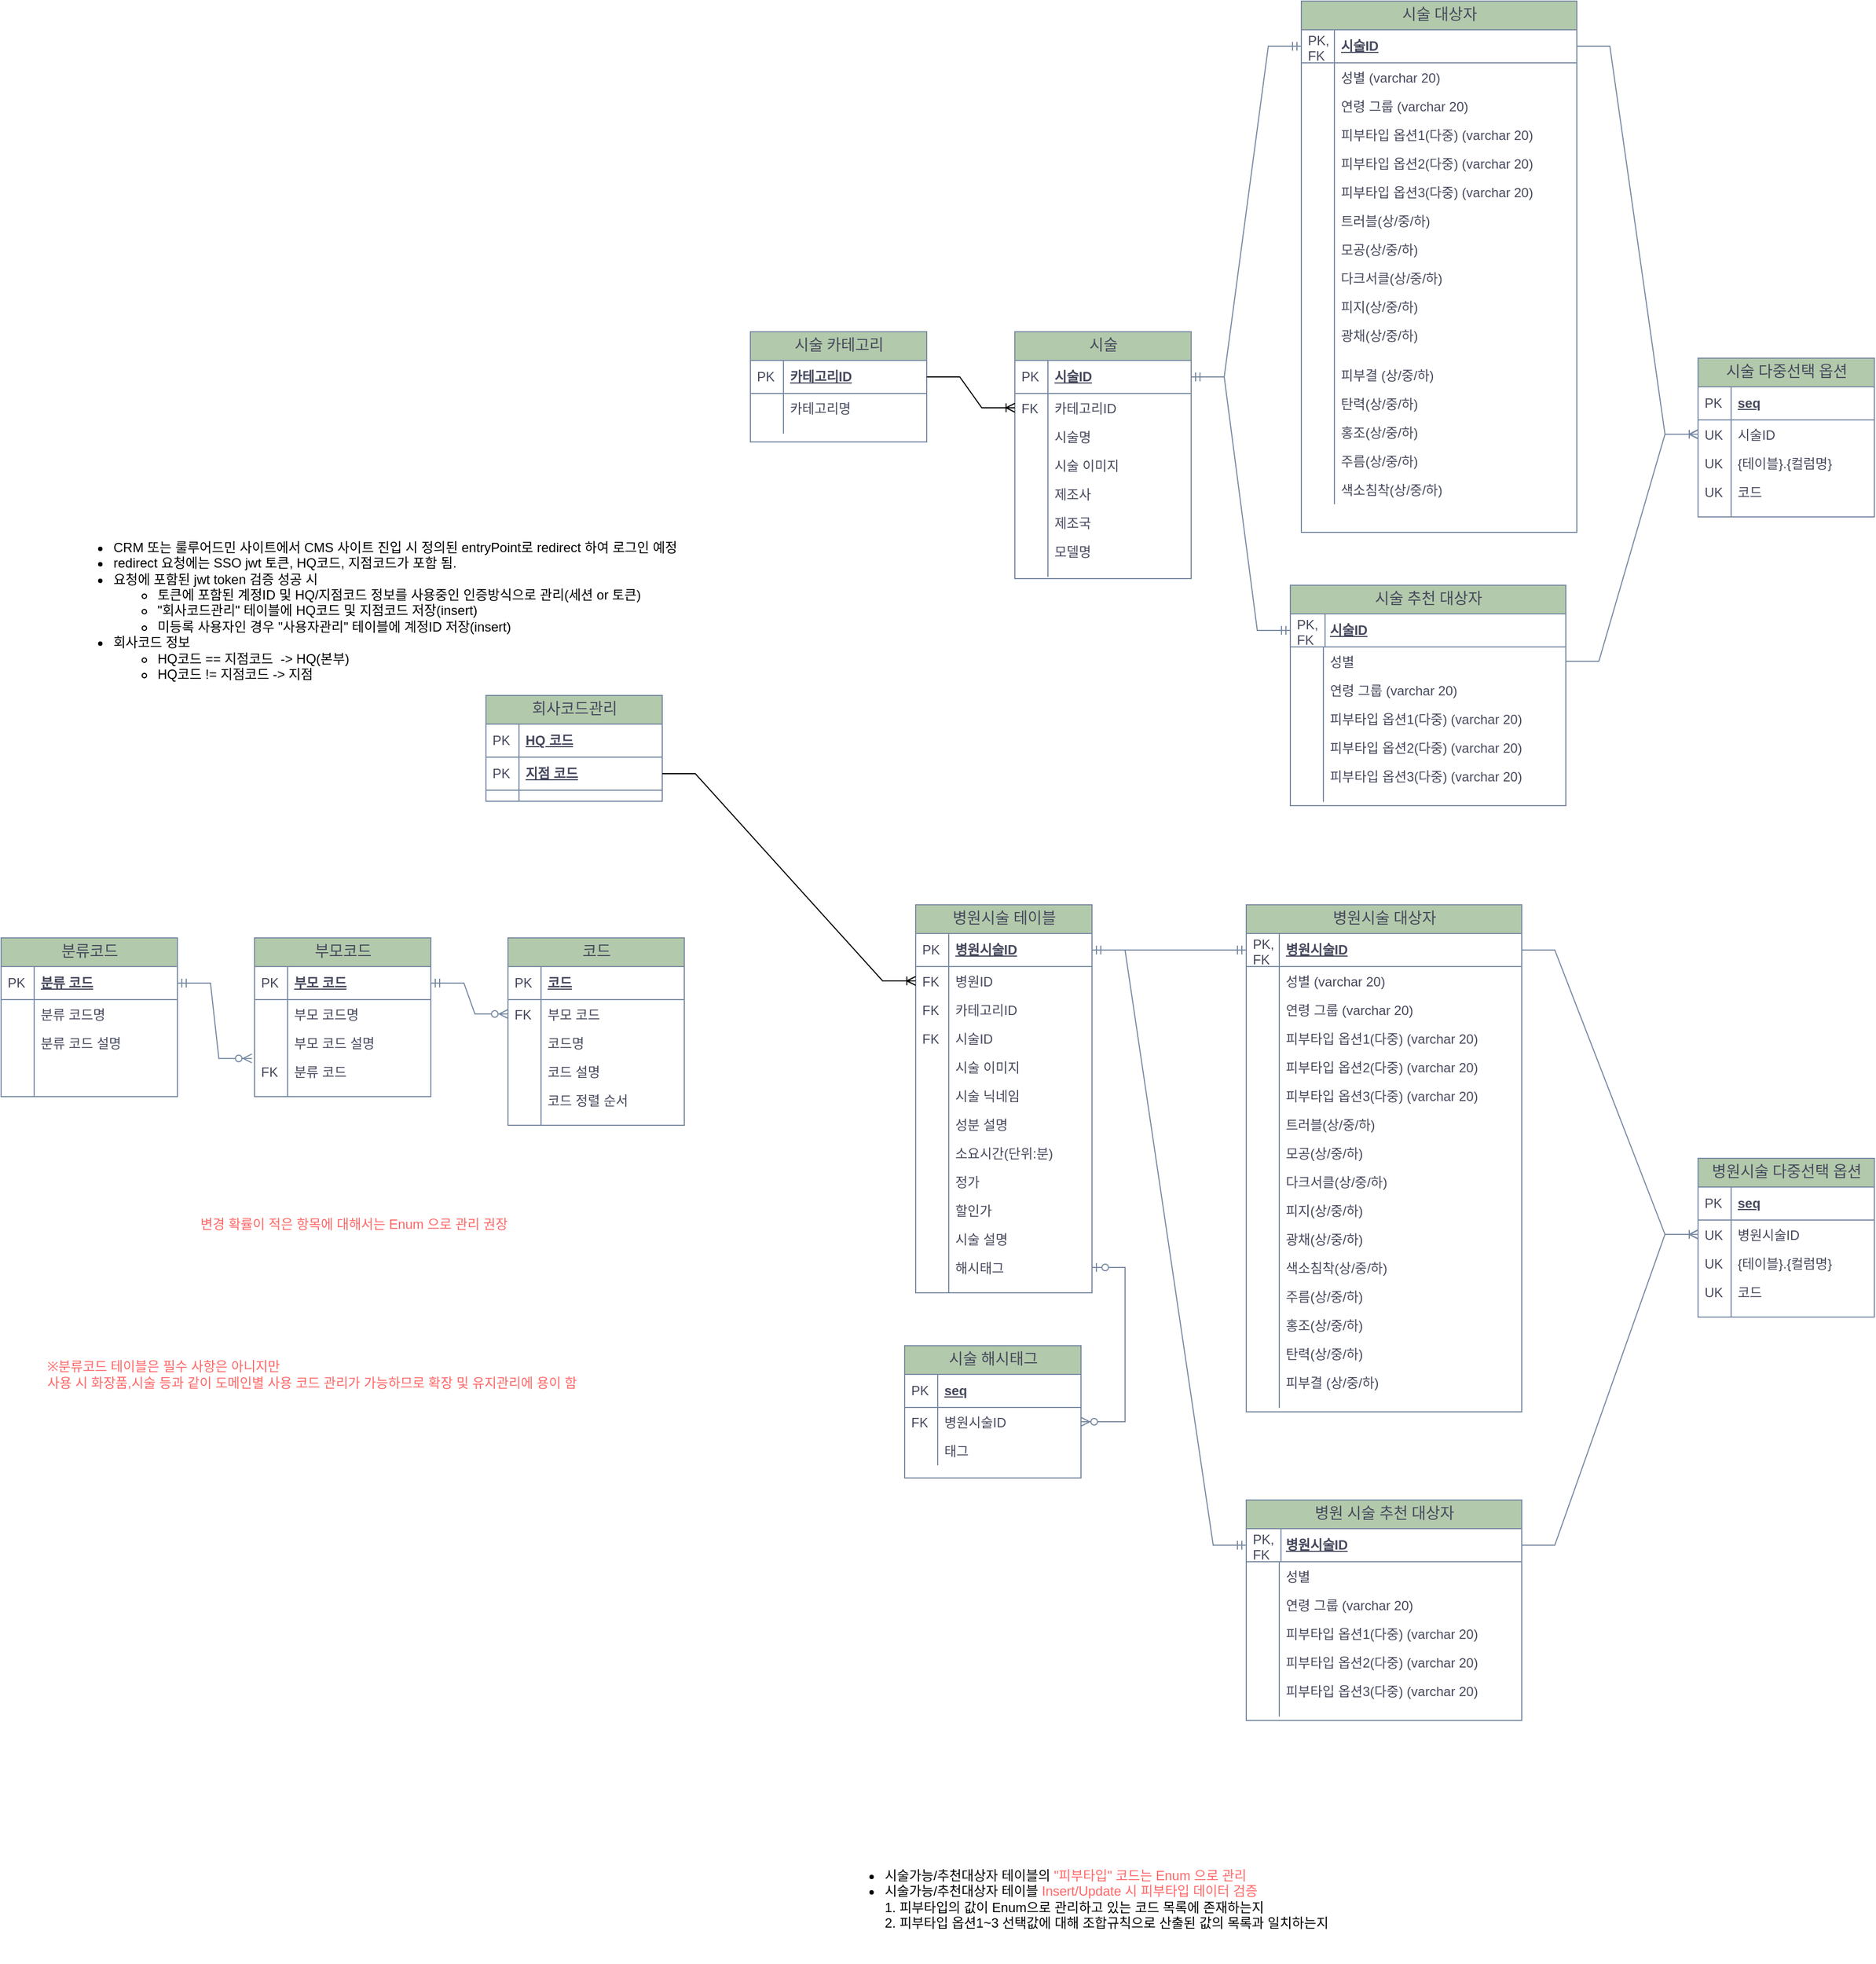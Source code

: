 <mxfile version="21.6.2" type="github">
  <diagram name="Page-1" id="e56a1550-8fbb-45ad-956c-1786394a9013">
    <mxGraphModel dx="2642" dy="1932" grid="1" gridSize="10" guides="1" tooltips="1" connect="1" arrows="1" fold="1" page="1" pageScale="1" pageWidth="1100" pageHeight="850" background="none" math="0" shadow="0">
      <root>
        <mxCell id="0" />
        <mxCell id="1" parent="0" />
        <mxCell id="s8aTRHkVXZxyGGqHwzvx-2" value="병원시술 대상자" style="swimlane;html=1;fontStyle=0;childLayout=stackLayout;horizontal=1;startSize=26;fillColor=#B2C9AB;horizontalStack=0;resizeParent=1;resizeLast=0;collapsible=1;marginBottom=0;swimlaneFillColor=#ffffff;align=center;rounded=0;shadow=0;comic=0;labelBackgroundColor=none;strokeWidth=1;fontFamily=Verdana;fontSize=14;strokeColor=#788AA3;fontColor=#46495D;" parent="1" vertex="1">
          <mxGeometry x="460" y="20" width="250" height="460" as="geometry" />
        </mxCell>
        <mxCell id="s8aTRHkVXZxyGGqHwzvx-3" value="병원시술ID" style="shape=partialRectangle;top=0;left=0;right=0;bottom=1;html=1;align=left;verticalAlign=middle;fillColor=none;spacingLeft=34;spacingRight=4;whiteSpace=wrap;overflow=hidden;rotatable=0;points=[[0,0.5],[1,0.5]];portConstraint=eastwest;dropTarget=0;fontStyle=5;labelBackgroundColor=none;strokeColor=#788AA3;fontColor=#46495D;" parent="s8aTRHkVXZxyGGqHwzvx-2" vertex="1">
          <mxGeometry y="26" width="250" height="30" as="geometry" />
        </mxCell>
        <mxCell id="s8aTRHkVXZxyGGqHwzvx-4" value="PK, FK" style="shape=partialRectangle;top=0;left=0;bottom=0;html=1;fillColor=none;align=left;verticalAlign=middle;spacingLeft=4;spacingRight=4;whiteSpace=wrap;overflow=hidden;rotatable=0;points=[];portConstraint=eastwest;part=1;labelBackgroundColor=none;strokeColor=#788AA3;fontColor=#46495D;" parent="s8aTRHkVXZxyGGqHwzvx-3" vertex="1" connectable="0">
          <mxGeometry width="30" height="30" as="geometry" />
        </mxCell>
        <mxCell id="s8aTRHkVXZxyGGqHwzvx-9" value="성별 (varchar 20)" style="shape=partialRectangle;top=0;left=0;right=0;bottom=0;html=1;align=left;verticalAlign=top;fillColor=none;spacingLeft=34;spacingRight=4;whiteSpace=wrap;overflow=hidden;rotatable=0;points=[[0,0.5],[1,0.5]];portConstraint=eastwest;dropTarget=0;labelBackgroundColor=none;strokeColor=#788AA3;fontColor=#46495D;" parent="s8aTRHkVXZxyGGqHwzvx-2" vertex="1">
          <mxGeometry y="56" width="250" height="26" as="geometry" />
        </mxCell>
        <mxCell id="s8aTRHkVXZxyGGqHwzvx-10" value="" style="shape=partialRectangle;top=0;left=0;bottom=0;html=1;fillColor=none;align=left;verticalAlign=top;spacingLeft=4;spacingRight=4;whiteSpace=wrap;overflow=hidden;rotatable=0;points=[];portConstraint=eastwest;part=1;labelBackgroundColor=none;strokeColor=#788AA3;fontColor=#46495D;" parent="s8aTRHkVXZxyGGqHwzvx-9" vertex="1" connectable="0">
          <mxGeometry width="30" height="26" as="geometry" />
        </mxCell>
        <mxCell id="s8aTRHkVXZxyGGqHwzvx-5" value="연령 그룹 (varchar 20)" style="shape=partialRectangle;top=0;left=0;right=0;bottom=0;html=1;align=left;verticalAlign=top;fillColor=none;spacingLeft=34;spacingRight=4;whiteSpace=wrap;overflow=hidden;rotatable=0;points=[[0,0.5],[1,0.5]];portConstraint=eastwest;dropTarget=0;labelBackgroundColor=none;strokeColor=#788AA3;fontColor=#46495D;" parent="s8aTRHkVXZxyGGqHwzvx-2" vertex="1">
          <mxGeometry y="82" width="250" height="26" as="geometry" />
        </mxCell>
        <mxCell id="s8aTRHkVXZxyGGqHwzvx-6" value="" style="shape=partialRectangle;top=0;left=0;bottom=0;html=1;fillColor=none;align=left;verticalAlign=top;spacingLeft=4;spacingRight=4;whiteSpace=wrap;overflow=hidden;rotatable=0;points=[];portConstraint=eastwest;part=1;labelBackgroundColor=none;strokeColor=#788AA3;fontColor=#46495D;" parent="s8aTRHkVXZxyGGqHwzvx-5" vertex="1" connectable="0">
          <mxGeometry width="30" height="26" as="geometry" />
        </mxCell>
        <mxCell id="s8aTRHkVXZxyGGqHwzvx-7" value="피부타입 옵션1(다중) (varchar 20)" style="shape=partialRectangle;top=0;left=0;right=0;bottom=0;html=1;align=left;verticalAlign=top;fillColor=none;spacingLeft=34;spacingRight=4;whiteSpace=wrap;overflow=hidden;rotatable=0;points=[[0,0.5],[1,0.5]];portConstraint=eastwest;dropTarget=0;labelBackgroundColor=none;strokeColor=#788AA3;fontColor=#46495D;" parent="s8aTRHkVXZxyGGqHwzvx-2" vertex="1">
          <mxGeometry y="108" width="250" height="26" as="geometry" />
        </mxCell>
        <mxCell id="s8aTRHkVXZxyGGqHwzvx-8" value="" style="shape=partialRectangle;top=0;left=0;bottom=0;html=1;fillColor=none;align=left;verticalAlign=top;spacingLeft=4;spacingRight=4;whiteSpace=wrap;overflow=hidden;rotatable=0;points=[];portConstraint=eastwest;part=1;labelBackgroundColor=none;strokeColor=#788AA3;fontColor=#46495D;" parent="s8aTRHkVXZxyGGqHwzvx-7" vertex="1" connectable="0">
          <mxGeometry width="30" height="26" as="geometry" />
        </mxCell>
        <mxCell id="s8aTRHkVXZxyGGqHwzvx-17" value="피부타입 옵션2(다중) (varchar 20)" style="shape=partialRectangle;top=0;left=0;right=0;bottom=0;html=1;align=left;verticalAlign=top;fillColor=none;spacingLeft=34;spacingRight=4;whiteSpace=wrap;overflow=hidden;rotatable=0;points=[[0,0.5],[1,0.5]];portConstraint=eastwest;dropTarget=0;labelBackgroundColor=none;strokeColor=#788AA3;fontColor=#46495D;" parent="s8aTRHkVXZxyGGqHwzvx-2" vertex="1">
          <mxGeometry y="134" width="250" height="26" as="geometry" />
        </mxCell>
        <mxCell id="s8aTRHkVXZxyGGqHwzvx-18" value="" style="shape=partialRectangle;top=0;left=0;bottom=0;html=1;fillColor=none;align=left;verticalAlign=top;spacingLeft=4;spacingRight=4;whiteSpace=wrap;overflow=hidden;rotatable=0;points=[];portConstraint=eastwest;part=1;labelBackgroundColor=none;strokeColor=#788AA3;fontColor=#46495D;" parent="s8aTRHkVXZxyGGqHwzvx-17" vertex="1" connectable="0">
          <mxGeometry width="30" height="26" as="geometry" />
        </mxCell>
        <mxCell id="s8aTRHkVXZxyGGqHwzvx-21" value="피부타입 옵션3(다중) (varchar 20)" style="shape=partialRectangle;top=0;left=0;right=0;bottom=0;html=1;align=left;verticalAlign=top;fillColor=none;spacingLeft=34;spacingRight=4;whiteSpace=wrap;overflow=hidden;rotatable=0;points=[[0,0.5],[1,0.5]];portConstraint=eastwest;dropTarget=0;labelBackgroundColor=none;strokeColor=#788AA3;fontColor=#46495D;" parent="s8aTRHkVXZxyGGqHwzvx-2" vertex="1">
          <mxGeometry y="160" width="250" height="26" as="geometry" />
        </mxCell>
        <mxCell id="s8aTRHkVXZxyGGqHwzvx-22" value="" style="shape=partialRectangle;top=0;left=0;bottom=0;html=1;fillColor=none;align=left;verticalAlign=top;spacingLeft=4;spacingRight=4;whiteSpace=wrap;overflow=hidden;rotatable=0;points=[];portConstraint=eastwest;part=1;labelBackgroundColor=none;strokeColor=#788AA3;fontColor=#46495D;" parent="s8aTRHkVXZxyGGqHwzvx-21" vertex="1" connectable="0">
          <mxGeometry width="30" height="26" as="geometry" />
        </mxCell>
        <mxCell id="suNme6-eA1xpTHc4A4N6-21" value="트러블(상/중/하)" style="shape=partialRectangle;top=0;left=0;right=0;bottom=0;html=1;align=left;verticalAlign=top;fillColor=none;spacingLeft=34;spacingRight=4;whiteSpace=wrap;overflow=hidden;rotatable=0;points=[[0,0.5],[1,0.5]];portConstraint=eastwest;dropTarget=0;labelBackgroundColor=none;strokeColor=#788AA3;fontColor=#46495D;" parent="s8aTRHkVXZxyGGqHwzvx-2" vertex="1">
          <mxGeometry y="186" width="250" height="26" as="geometry" />
        </mxCell>
        <mxCell id="suNme6-eA1xpTHc4A4N6-22" value="" style="shape=partialRectangle;top=0;left=0;bottom=0;html=1;fillColor=none;align=left;verticalAlign=top;spacingLeft=4;spacingRight=4;whiteSpace=wrap;overflow=hidden;rotatable=0;points=[];portConstraint=eastwest;part=1;labelBackgroundColor=none;strokeColor=#788AA3;fontColor=#46495D;" parent="suNme6-eA1xpTHc4A4N6-21" vertex="1" connectable="0">
          <mxGeometry width="30" height="26" as="geometry" />
        </mxCell>
        <mxCell id="suNme6-eA1xpTHc4A4N6-39" value="모공(상/중/하)" style="shape=partialRectangle;top=0;left=0;right=0;bottom=0;html=1;align=left;verticalAlign=top;fillColor=none;spacingLeft=34;spacingRight=4;whiteSpace=wrap;overflow=hidden;rotatable=0;points=[[0,0.5],[1,0.5]];portConstraint=eastwest;dropTarget=0;labelBackgroundColor=none;strokeColor=#788AA3;fontColor=#46495D;" parent="s8aTRHkVXZxyGGqHwzvx-2" vertex="1">
          <mxGeometry y="212" width="250" height="26" as="geometry" />
        </mxCell>
        <mxCell id="suNme6-eA1xpTHc4A4N6-40" value="" style="shape=partialRectangle;top=0;left=0;bottom=0;html=1;fillColor=none;align=left;verticalAlign=top;spacingLeft=4;spacingRight=4;whiteSpace=wrap;overflow=hidden;rotatable=0;points=[];portConstraint=eastwest;part=1;labelBackgroundColor=none;strokeColor=#788AA3;fontColor=#46495D;" parent="suNme6-eA1xpTHc4A4N6-39" vertex="1" connectable="0">
          <mxGeometry width="30" height="26" as="geometry" />
        </mxCell>
        <mxCell id="suNme6-eA1xpTHc4A4N6-37" value="다크서클(상/중/하)" style="shape=partialRectangle;top=0;left=0;right=0;bottom=0;html=1;align=left;verticalAlign=top;fillColor=none;spacingLeft=34;spacingRight=4;whiteSpace=wrap;overflow=hidden;rotatable=0;points=[[0,0.5],[1,0.5]];portConstraint=eastwest;dropTarget=0;labelBackgroundColor=none;strokeColor=#788AA3;fontColor=#46495D;" parent="s8aTRHkVXZxyGGqHwzvx-2" vertex="1">
          <mxGeometry y="238" width="250" height="26" as="geometry" />
        </mxCell>
        <mxCell id="suNme6-eA1xpTHc4A4N6-38" value="" style="shape=partialRectangle;top=0;left=0;bottom=0;html=1;fillColor=none;align=left;verticalAlign=top;spacingLeft=4;spacingRight=4;whiteSpace=wrap;overflow=hidden;rotatable=0;points=[];portConstraint=eastwest;part=1;labelBackgroundColor=none;strokeColor=#788AA3;fontColor=#46495D;" parent="suNme6-eA1xpTHc4A4N6-37" vertex="1" connectable="0">
          <mxGeometry width="30" height="26" as="geometry" />
        </mxCell>
        <mxCell id="suNme6-eA1xpTHc4A4N6-35" value="피지(상/중/하)" style="shape=partialRectangle;top=0;left=0;right=0;bottom=0;html=1;align=left;verticalAlign=top;fillColor=none;spacingLeft=34;spacingRight=4;whiteSpace=wrap;overflow=hidden;rotatable=0;points=[[0,0.5],[1,0.5]];portConstraint=eastwest;dropTarget=0;labelBackgroundColor=none;strokeColor=#788AA3;fontColor=#46495D;" parent="s8aTRHkVXZxyGGqHwzvx-2" vertex="1">
          <mxGeometry y="264" width="250" height="26" as="geometry" />
        </mxCell>
        <mxCell id="suNme6-eA1xpTHc4A4N6-36" value="" style="shape=partialRectangle;top=0;left=0;bottom=0;html=1;fillColor=none;align=left;verticalAlign=top;spacingLeft=4;spacingRight=4;whiteSpace=wrap;overflow=hidden;rotatable=0;points=[];portConstraint=eastwest;part=1;labelBackgroundColor=none;strokeColor=#788AA3;fontColor=#46495D;" parent="suNme6-eA1xpTHc4A4N6-35" vertex="1" connectable="0">
          <mxGeometry width="30" height="26" as="geometry" />
        </mxCell>
        <mxCell id="suNme6-eA1xpTHc4A4N6-33" value="광채(상/중/하)" style="shape=partialRectangle;top=0;left=0;right=0;bottom=0;html=1;align=left;verticalAlign=top;fillColor=none;spacingLeft=34;spacingRight=4;whiteSpace=wrap;overflow=hidden;rotatable=0;points=[[0,0.5],[1,0.5]];portConstraint=eastwest;dropTarget=0;labelBackgroundColor=none;strokeColor=#788AA3;fontColor=#46495D;" parent="s8aTRHkVXZxyGGqHwzvx-2" vertex="1">
          <mxGeometry y="290" width="250" height="26" as="geometry" />
        </mxCell>
        <mxCell id="suNme6-eA1xpTHc4A4N6-34" value="" style="shape=partialRectangle;top=0;left=0;bottom=0;html=1;fillColor=none;align=left;verticalAlign=top;spacingLeft=4;spacingRight=4;whiteSpace=wrap;overflow=hidden;rotatable=0;points=[];portConstraint=eastwest;part=1;labelBackgroundColor=none;strokeColor=#788AA3;fontColor=#46495D;" parent="suNme6-eA1xpTHc4A4N6-33" vertex="1" connectable="0">
          <mxGeometry width="30" height="26" as="geometry" />
        </mxCell>
        <mxCell id="suNme6-eA1xpTHc4A4N6-31" value="색소침착(상/중/하)" style="shape=partialRectangle;top=0;left=0;right=0;bottom=0;html=1;align=left;verticalAlign=top;fillColor=none;spacingLeft=34;spacingRight=4;whiteSpace=wrap;overflow=hidden;rotatable=0;points=[[0,0.5],[1,0.5]];portConstraint=eastwest;dropTarget=0;labelBackgroundColor=none;strokeColor=#788AA3;fontColor=#46495D;" parent="s8aTRHkVXZxyGGqHwzvx-2" vertex="1">
          <mxGeometry y="316" width="250" height="26" as="geometry" />
        </mxCell>
        <mxCell id="suNme6-eA1xpTHc4A4N6-32" value="" style="shape=partialRectangle;top=0;left=0;bottom=0;html=1;fillColor=none;align=left;verticalAlign=top;spacingLeft=4;spacingRight=4;whiteSpace=wrap;overflow=hidden;rotatable=0;points=[];portConstraint=eastwest;part=1;labelBackgroundColor=none;strokeColor=#788AA3;fontColor=#46495D;" parent="suNme6-eA1xpTHc4A4N6-31" vertex="1" connectable="0">
          <mxGeometry width="30" height="26" as="geometry" />
        </mxCell>
        <mxCell id="suNme6-eA1xpTHc4A4N6-29" value="주름(상/중/하)" style="shape=partialRectangle;top=0;left=0;right=0;bottom=0;html=1;align=left;verticalAlign=top;fillColor=none;spacingLeft=34;spacingRight=4;whiteSpace=wrap;overflow=hidden;rotatable=0;points=[[0,0.5],[1,0.5]];portConstraint=eastwest;dropTarget=0;labelBackgroundColor=none;strokeColor=#788AA3;fontColor=#46495D;" parent="s8aTRHkVXZxyGGqHwzvx-2" vertex="1">
          <mxGeometry y="342" width="250" height="26" as="geometry" />
        </mxCell>
        <mxCell id="suNme6-eA1xpTHc4A4N6-30" value="" style="shape=partialRectangle;top=0;left=0;bottom=0;html=1;fillColor=none;align=left;verticalAlign=top;spacingLeft=4;spacingRight=4;whiteSpace=wrap;overflow=hidden;rotatable=0;points=[];portConstraint=eastwest;part=1;labelBackgroundColor=none;strokeColor=#788AA3;fontColor=#46495D;" parent="suNme6-eA1xpTHc4A4N6-29" vertex="1" connectable="0">
          <mxGeometry width="30" height="26" as="geometry" />
        </mxCell>
        <mxCell id="suNme6-eA1xpTHc4A4N6-27" value="홍조(상/중/하)" style="shape=partialRectangle;top=0;left=0;right=0;bottom=0;html=1;align=left;verticalAlign=top;fillColor=none;spacingLeft=34;spacingRight=4;whiteSpace=wrap;overflow=hidden;rotatable=0;points=[[0,0.5],[1,0.5]];portConstraint=eastwest;dropTarget=0;labelBackgroundColor=none;strokeColor=#788AA3;fontColor=#46495D;" parent="s8aTRHkVXZxyGGqHwzvx-2" vertex="1">
          <mxGeometry y="368" width="250" height="26" as="geometry" />
        </mxCell>
        <mxCell id="suNme6-eA1xpTHc4A4N6-28" value="" style="shape=partialRectangle;top=0;left=0;bottom=0;html=1;fillColor=none;align=left;verticalAlign=top;spacingLeft=4;spacingRight=4;whiteSpace=wrap;overflow=hidden;rotatable=0;points=[];portConstraint=eastwest;part=1;labelBackgroundColor=none;strokeColor=#788AA3;fontColor=#46495D;" parent="suNme6-eA1xpTHc4A4N6-27" vertex="1" connectable="0">
          <mxGeometry width="30" height="26" as="geometry" />
        </mxCell>
        <mxCell id="suNme6-eA1xpTHc4A4N6-25" value="탄력(상/중/하)" style="shape=partialRectangle;top=0;left=0;right=0;bottom=0;html=1;align=left;verticalAlign=top;fillColor=none;spacingLeft=34;spacingRight=4;whiteSpace=wrap;overflow=hidden;rotatable=0;points=[[0,0.5],[1,0.5]];portConstraint=eastwest;dropTarget=0;labelBackgroundColor=none;strokeColor=#788AA3;fontColor=#46495D;" parent="s8aTRHkVXZxyGGqHwzvx-2" vertex="1">
          <mxGeometry y="394" width="250" height="26" as="geometry" />
        </mxCell>
        <mxCell id="suNme6-eA1xpTHc4A4N6-26" value="" style="shape=partialRectangle;top=0;left=0;bottom=0;html=1;fillColor=none;align=left;verticalAlign=top;spacingLeft=4;spacingRight=4;whiteSpace=wrap;overflow=hidden;rotatable=0;points=[];portConstraint=eastwest;part=1;labelBackgroundColor=none;strokeColor=#788AA3;fontColor=#46495D;" parent="suNme6-eA1xpTHc4A4N6-25" vertex="1" connectable="0">
          <mxGeometry width="30" height="26" as="geometry" />
        </mxCell>
        <mxCell id="suNme6-eA1xpTHc4A4N6-23" value="피부결 (상/중/하)" style="shape=partialRectangle;top=0;left=0;right=0;bottom=0;html=1;align=left;verticalAlign=top;fillColor=none;spacingLeft=34;spacingRight=4;whiteSpace=wrap;overflow=hidden;rotatable=0;points=[[0,0.5],[1,0.5]];portConstraint=eastwest;dropTarget=0;labelBackgroundColor=none;strokeColor=#788AA3;fontColor=#46495D;" parent="s8aTRHkVXZxyGGqHwzvx-2" vertex="1">
          <mxGeometry y="420" width="250" height="26" as="geometry" />
        </mxCell>
        <mxCell id="suNme6-eA1xpTHc4A4N6-24" value="" style="shape=partialRectangle;top=0;left=0;bottom=0;html=1;fillColor=none;align=left;verticalAlign=top;spacingLeft=4;spacingRight=4;whiteSpace=wrap;overflow=hidden;rotatable=0;points=[];portConstraint=eastwest;part=1;labelBackgroundColor=none;strokeColor=#788AA3;fontColor=#46495D;" parent="suNme6-eA1xpTHc4A4N6-23" vertex="1" connectable="0">
          <mxGeometry width="30" height="26" as="geometry" />
        </mxCell>
        <mxCell id="s8aTRHkVXZxyGGqHwzvx-11" value="" style="shape=partialRectangle;top=0;left=0;right=0;bottom=0;html=1;align=left;verticalAlign=top;fillColor=none;spacingLeft=34;spacingRight=4;whiteSpace=wrap;overflow=hidden;rotatable=0;points=[[0,0.5],[1,0.5]];portConstraint=eastwest;dropTarget=0;labelBackgroundColor=none;strokeColor=#788AA3;fontColor=#46495D;" parent="s8aTRHkVXZxyGGqHwzvx-2" vertex="1">
          <mxGeometry y="446" width="250" height="10" as="geometry" />
        </mxCell>
        <mxCell id="s8aTRHkVXZxyGGqHwzvx-12" value="" style="shape=partialRectangle;top=0;left=0;bottom=0;html=1;fillColor=none;align=left;verticalAlign=top;spacingLeft=4;spacingRight=4;whiteSpace=wrap;overflow=hidden;rotatable=0;points=[];portConstraint=eastwest;part=1;labelBackgroundColor=none;strokeColor=#788AA3;fontColor=#46495D;" parent="s8aTRHkVXZxyGGqHwzvx-11" vertex="1" connectable="0">
          <mxGeometry width="30" height="10" as="geometry" />
        </mxCell>
        <mxCell id="s8aTRHkVXZxyGGqHwzvx-37" value="병원 시술 추천 대상자" style="swimlane;html=1;fontStyle=0;childLayout=stackLayout;horizontal=1;startSize=26;fillColor=#B2C9AB;horizontalStack=0;resizeParent=1;resizeLast=0;collapsible=1;marginBottom=0;swimlaneFillColor=#ffffff;align=center;rounded=0;shadow=0;comic=0;labelBackgroundColor=none;strokeWidth=1;fontFamily=Verdana;fontSize=14;strokeColor=#788AA3;fontColor=#46495D;" parent="1" vertex="1">
          <mxGeometry x="460" y="560" width="250" height="200" as="geometry" />
        </mxCell>
        <mxCell id="s8aTRHkVXZxyGGqHwzvx-38" value="병원시술ID" style="shape=partialRectangle;top=0;left=0;right=0;bottom=1;html=1;align=left;verticalAlign=middle;fillColor=none;spacingLeft=34;spacingRight=4;whiteSpace=wrap;overflow=hidden;rotatable=0;points=[[0,0.5],[1,0.5]];portConstraint=eastwest;dropTarget=0;fontStyle=5;labelBackgroundColor=none;strokeColor=#788AA3;fontColor=#46495D;" parent="s8aTRHkVXZxyGGqHwzvx-37" vertex="1">
          <mxGeometry y="26" width="250" height="30" as="geometry" />
        </mxCell>
        <mxCell id="s8aTRHkVXZxyGGqHwzvx-39" value="PK, FK" style="shape=partialRectangle;top=0;left=0;bottom=0;html=1;fillColor=none;align=left;verticalAlign=middle;spacingLeft=4;spacingRight=4;whiteSpace=wrap;overflow=hidden;rotatable=0;points=[];portConstraint=eastwest;part=1;labelBackgroundColor=none;strokeColor=#788AA3;fontColor=#46495D;" parent="s8aTRHkVXZxyGGqHwzvx-38" vertex="1" connectable="0">
          <mxGeometry width="31.5" height="30" as="geometry" />
        </mxCell>
        <mxCell id="s8aTRHkVXZxyGGqHwzvx-40" value="성별" style="shape=partialRectangle;top=0;left=0;right=0;bottom=0;html=1;align=left;verticalAlign=top;fillColor=none;spacingLeft=34;spacingRight=4;whiteSpace=wrap;overflow=hidden;rotatable=0;points=[[0,0.5],[1,0.5]];portConstraint=eastwest;dropTarget=0;labelBackgroundColor=none;strokeColor=#788AA3;fontColor=#46495D;" parent="s8aTRHkVXZxyGGqHwzvx-37" vertex="1">
          <mxGeometry y="56" width="250" height="26" as="geometry" />
        </mxCell>
        <mxCell id="s8aTRHkVXZxyGGqHwzvx-41" value="" style="shape=partialRectangle;top=0;left=0;bottom=0;html=1;fillColor=none;align=left;verticalAlign=top;spacingLeft=4;spacingRight=4;whiteSpace=wrap;overflow=hidden;rotatable=0;points=[];portConstraint=eastwest;part=1;labelBackgroundColor=none;strokeColor=#788AA3;fontColor=#46495D;" parent="s8aTRHkVXZxyGGqHwzvx-40" vertex="1" connectable="0">
          <mxGeometry width="30" height="26" as="geometry" />
        </mxCell>
        <mxCell id="s8aTRHkVXZxyGGqHwzvx-42" value="연령 그룹 (varchar 20)" style="shape=partialRectangle;top=0;left=0;right=0;bottom=0;html=1;align=left;verticalAlign=top;fillColor=none;spacingLeft=34;spacingRight=4;whiteSpace=wrap;overflow=hidden;rotatable=0;points=[[0,0.5],[1,0.5]];portConstraint=eastwest;dropTarget=0;labelBackgroundColor=none;strokeColor=#788AA3;fontColor=#46495D;" parent="s8aTRHkVXZxyGGqHwzvx-37" vertex="1">
          <mxGeometry y="82" width="250" height="26" as="geometry" />
        </mxCell>
        <mxCell id="s8aTRHkVXZxyGGqHwzvx-43" value="" style="shape=partialRectangle;top=0;left=0;bottom=0;html=1;fillColor=none;align=left;verticalAlign=top;spacingLeft=4;spacingRight=4;whiteSpace=wrap;overflow=hidden;rotatable=0;points=[];portConstraint=eastwest;part=1;labelBackgroundColor=none;strokeColor=#788AA3;fontColor=#46495D;" parent="s8aTRHkVXZxyGGqHwzvx-42" vertex="1" connectable="0">
          <mxGeometry width="30" height="26" as="geometry" />
        </mxCell>
        <mxCell id="s8aTRHkVXZxyGGqHwzvx-44" value="피부타입 옵션1(다중) (varchar 20)" style="shape=partialRectangle;top=0;left=0;right=0;bottom=0;html=1;align=left;verticalAlign=top;fillColor=none;spacingLeft=34;spacingRight=4;whiteSpace=wrap;overflow=hidden;rotatable=0;points=[[0,0.5],[1,0.5]];portConstraint=eastwest;dropTarget=0;labelBackgroundColor=none;strokeColor=#788AA3;fontColor=#46495D;" parent="s8aTRHkVXZxyGGqHwzvx-37" vertex="1">
          <mxGeometry y="108" width="250" height="26" as="geometry" />
        </mxCell>
        <mxCell id="s8aTRHkVXZxyGGqHwzvx-45" value="" style="shape=partialRectangle;top=0;left=0;bottom=0;html=1;fillColor=none;align=left;verticalAlign=top;spacingLeft=4;spacingRight=4;whiteSpace=wrap;overflow=hidden;rotatable=0;points=[];portConstraint=eastwest;part=1;labelBackgroundColor=none;strokeColor=#788AA3;fontColor=#46495D;" parent="s8aTRHkVXZxyGGqHwzvx-44" vertex="1" connectable="0">
          <mxGeometry width="30" height="26" as="geometry" />
        </mxCell>
        <mxCell id="s8aTRHkVXZxyGGqHwzvx-46" value="피부타입 옵션2(다중) (varchar 20)" style="shape=partialRectangle;top=0;left=0;right=0;bottom=0;html=1;align=left;verticalAlign=top;fillColor=none;spacingLeft=34;spacingRight=4;whiteSpace=wrap;overflow=hidden;rotatable=0;points=[[0,0.5],[1,0.5]];portConstraint=eastwest;dropTarget=0;labelBackgroundColor=none;strokeColor=#788AA3;fontColor=#46495D;" parent="s8aTRHkVXZxyGGqHwzvx-37" vertex="1">
          <mxGeometry y="134" width="250" height="26" as="geometry" />
        </mxCell>
        <mxCell id="s8aTRHkVXZxyGGqHwzvx-47" value="" style="shape=partialRectangle;top=0;left=0;bottom=0;html=1;fillColor=none;align=left;verticalAlign=top;spacingLeft=4;spacingRight=4;whiteSpace=wrap;overflow=hidden;rotatable=0;points=[];portConstraint=eastwest;part=1;labelBackgroundColor=none;strokeColor=#788AA3;fontColor=#46495D;" parent="s8aTRHkVXZxyGGqHwzvx-46" vertex="1" connectable="0">
          <mxGeometry width="30" height="26" as="geometry" />
        </mxCell>
        <mxCell id="s8aTRHkVXZxyGGqHwzvx-48" value="피부타입 옵션3(다중) (varchar 20)" style="shape=partialRectangle;top=0;left=0;right=0;bottom=0;html=1;align=left;verticalAlign=top;fillColor=none;spacingLeft=34;spacingRight=4;whiteSpace=wrap;overflow=hidden;rotatable=0;points=[[0,0.5],[1,0.5]];portConstraint=eastwest;dropTarget=0;labelBackgroundColor=none;strokeColor=#788AA3;fontColor=#46495D;" parent="s8aTRHkVXZxyGGqHwzvx-37" vertex="1">
          <mxGeometry y="160" width="250" height="26" as="geometry" />
        </mxCell>
        <mxCell id="s8aTRHkVXZxyGGqHwzvx-49" value="" style="shape=partialRectangle;top=0;left=0;bottom=0;html=1;fillColor=none;align=left;verticalAlign=top;spacingLeft=4;spacingRight=4;whiteSpace=wrap;overflow=hidden;rotatable=0;points=[];portConstraint=eastwest;part=1;labelBackgroundColor=none;strokeColor=#788AA3;fontColor=#46495D;" parent="s8aTRHkVXZxyGGqHwzvx-48" vertex="1" connectable="0">
          <mxGeometry width="30" height="26" as="geometry" />
        </mxCell>
        <mxCell id="s8aTRHkVXZxyGGqHwzvx-54" value="" style="shape=partialRectangle;top=0;left=0;right=0;bottom=0;html=1;align=left;verticalAlign=top;fillColor=none;spacingLeft=34;spacingRight=4;whiteSpace=wrap;overflow=hidden;rotatable=0;points=[[0,0.5],[1,0.5]];portConstraint=eastwest;dropTarget=0;labelBackgroundColor=none;strokeColor=#788AA3;fontColor=#46495D;" parent="s8aTRHkVXZxyGGqHwzvx-37" vertex="1">
          <mxGeometry y="186" width="250" height="10" as="geometry" />
        </mxCell>
        <mxCell id="s8aTRHkVXZxyGGqHwzvx-55" value="" style="shape=partialRectangle;top=0;left=0;bottom=0;html=1;fillColor=none;align=left;verticalAlign=top;spacingLeft=4;spacingRight=4;whiteSpace=wrap;overflow=hidden;rotatable=0;points=[];portConstraint=eastwest;part=1;labelBackgroundColor=none;strokeColor=#788AA3;fontColor=#46495D;" parent="s8aTRHkVXZxyGGqHwzvx-54" vertex="1" connectable="0">
          <mxGeometry width="30" height="10" as="geometry" />
        </mxCell>
        <mxCell id="s8aTRHkVXZxyGGqHwzvx-160" value="병원시술 테이블" style="swimlane;html=1;fontStyle=0;childLayout=stackLayout;horizontal=1;startSize=26;fillColor=#B2C9AB;horizontalStack=0;resizeParent=1;resizeLast=0;collapsible=1;marginBottom=0;swimlaneFillColor=#ffffff;align=center;rounded=0;shadow=0;comic=0;labelBackgroundColor=none;strokeWidth=1;fontFamily=Verdana;fontSize=14;strokeColor=#788AA3;fontColor=#46495D;" parent="1" vertex="1">
          <mxGeometry x="160" y="20" width="160" height="352" as="geometry" />
        </mxCell>
        <mxCell id="s8aTRHkVXZxyGGqHwzvx-161" value="병원시술ID" style="shape=partialRectangle;top=0;left=0;right=0;bottom=1;html=1;align=left;verticalAlign=middle;fillColor=none;spacingLeft=34;spacingRight=4;whiteSpace=wrap;overflow=hidden;rotatable=0;points=[[0,0.5],[1,0.5]];portConstraint=eastwest;dropTarget=0;fontStyle=5;labelBackgroundColor=none;strokeColor=#788AA3;fontColor=#46495D;" parent="s8aTRHkVXZxyGGqHwzvx-160" vertex="1">
          <mxGeometry y="26" width="160" height="30" as="geometry" />
        </mxCell>
        <mxCell id="s8aTRHkVXZxyGGqHwzvx-162" value="PK" style="shape=partialRectangle;top=0;left=0;bottom=0;html=1;fillColor=none;align=left;verticalAlign=middle;spacingLeft=4;spacingRight=4;whiteSpace=wrap;overflow=hidden;rotatable=0;points=[];portConstraint=eastwest;part=1;labelBackgroundColor=none;strokeColor=#788AA3;fontColor=#46495D;" parent="s8aTRHkVXZxyGGqHwzvx-161" vertex="1" connectable="0">
          <mxGeometry width="30" height="30" as="geometry" />
        </mxCell>
        <mxCell id="s8aTRHkVXZxyGGqHwzvx-163" value="병원ID" style="shape=partialRectangle;top=0;left=0;right=0;bottom=0;html=1;align=left;verticalAlign=top;fillColor=none;spacingLeft=34;spacingRight=4;whiteSpace=wrap;overflow=hidden;rotatable=0;points=[[0,0.5],[1,0.5]];portConstraint=eastwest;dropTarget=0;labelBackgroundColor=none;strokeColor=#788AA3;fontColor=#46495D;" parent="s8aTRHkVXZxyGGqHwzvx-160" vertex="1">
          <mxGeometry y="56" width="160" height="26" as="geometry" />
        </mxCell>
        <mxCell id="s8aTRHkVXZxyGGqHwzvx-164" value="FK" style="shape=partialRectangle;top=0;left=0;bottom=0;html=1;fillColor=none;align=left;verticalAlign=top;spacingLeft=4;spacingRight=4;whiteSpace=wrap;overflow=hidden;rotatable=0;points=[];portConstraint=eastwest;part=1;labelBackgroundColor=none;strokeColor=#788AA3;fontColor=#46495D;" parent="s8aTRHkVXZxyGGqHwzvx-163" vertex="1" connectable="0">
          <mxGeometry width="30" height="26" as="geometry" />
        </mxCell>
        <mxCell id="Vb2O8qSX6tOqTRUZdygF-13" value="카테고리ID" style="shape=partialRectangle;top=0;left=0;right=0;bottom=0;html=1;align=left;verticalAlign=top;fillColor=none;spacingLeft=34;spacingRight=4;whiteSpace=wrap;overflow=hidden;rotatable=0;points=[[0,0.5],[1,0.5]];portConstraint=eastwest;dropTarget=0;labelBackgroundColor=none;strokeColor=#788AA3;fontColor=#46495D;" vertex="1" parent="s8aTRHkVXZxyGGqHwzvx-160">
          <mxGeometry y="82" width="160" height="26" as="geometry" />
        </mxCell>
        <mxCell id="Vb2O8qSX6tOqTRUZdygF-14" value="FK" style="shape=partialRectangle;top=0;left=0;bottom=0;html=1;fillColor=none;align=left;verticalAlign=top;spacingLeft=4;spacingRight=4;whiteSpace=wrap;overflow=hidden;rotatable=0;points=[];portConstraint=eastwest;part=1;labelBackgroundColor=none;strokeColor=#788AA3;fontColor=#46495D;" vertex="1" connectable="0" parent="Vb2O8qSX6tOqTRUZdygF-13">
          <mxGeometry width="30" height="26" as="geometry" />
        </mxCell>
        <mxCell id="s8aTRHkVXZxyGGqHwzvx-167" value="시술ID" style="shape=partialRectangle;top=0;left=0;right=0;bottom=0;html=1;align=left;verticalAlign=top;fillColor=none;spacingLeft=34;spacingRight=4;whiteSpace=wrap;overflow=hidden;rotatable=0;points=[[0,0.5],[1,0.5]];portConstraint=eastwest;dropTarget=0;labelBackgroundColor=none;strokeColor=#788AA3;fontColor=#46495D;" parent="s8aTRHkVXZxyGGqHwzvx-160" vertex="1">
          <mxGeometry y="108" width="160" height="26" as="geometry" />
        </mxCell>
        <mxCell id="s8aTRHkVXZxyGGqHwzvx-168" value="FK" style="shape=partialRectangle;top=0;left=0;bottom=0;html=1;fillColor=none;align=left;verticalAlign=top;spacingLeft=4;spacingRight=4;whiteSpace=wrap;overflow=hidden;rotatable=0;points=[];portConstraint=eastwest;part=1;labelBackgroundColor=none;strokeColor=#788AA3;fontColor=#46495D;" parent="s8aTRHkVXZxyGGqHwzvx-167" vertex="1" connectable="0">
          <mxGeometry width="30" height="26" as="geometry" />
        </mxCell>
        <mxCell id="Vb2O8qSX6tOqTRUZdygF-1" value="시술 이미지" style="shape=partialRectangle;top=0;left=0;right=0;bottom=0;html=1;align=left;verticalAlign=top;fillColor=none;spacingLeft=34;spacingRight=4;whiteSpace=wrap;overflow=hidden;rotatable=0;points=[[0,0.5],[1,0.5]];portConstraint=eastwest;dropTarget=0;labelBackgroundColor=none;strokeColor=#788AA3;fontColor=#46495D;" vertex="1" parent="s8aTRHkVXZxyGGqHwzvx-160">
          <mxGeometry y="134" width="160" height="26" as="geometry" />
        </mxCell>
        <mxCell id="Vb2O8qSX6tOqTRUZdygF-2" value="" style="shape=partialRectangle;top=0;left=0;bottom=0;html=1;fillColor=none;align=left;verticalAlign=top;spacingLeft=4;spacingRight=4;whiteSpace=wrap;overflow=hidden;rotatable=0;points=[];portConstraint=eastwest;part=1;labelBackgroundColor=none;strokeColor=#788AA3;fontColor=#46495D;" vertex="1" connectable="0" parent="Vb2O8qSX6tOqTRUZdygF-1">
          <mxGeometry width="30" height="26" as="geometry" />
        </mxCell>
        <mxCell id="s8aTRHkVXZxyGGqHwzvx-169" value="시술 닉네임" style="shape=partialRectangle;top=0;left=0;right=0;bottom=0;html=1;align=left;verticalAlign=top;fillColor=none;spacingLeft=34;spacingRight=4;whiteSpace=wrap;overflow=hidden;rotatable=0;points=[[0,0.5],[1,0.5]];portConstraint=eastwest;dropTarget=0;labelBackgroundColor=none;strokeColor=#788AA3;fontColor=#46495D;" parent="s8aTRHkVXZxyGGqHwzvx-160" vertex="1">
          <mxGeometry y="160" width="160" height="26" as="geometry" />
        </mxCell>
        <mxCell id="s8aTRHkVXZxyGGqHwzvx-170" value="" style="shape=partialRectangle;top=0;left=0;bottom=0;html=1;fillColor=none;align=left;verticalAlign=top;spacingLeft=4;spacingRight=4;whiteSpace=wrap;overflow=hidden;rotatable=0;points=[];portConstraint=eastwest;part=1;labelBackgroundColor=none;strokeColor=#788AA3;fontColor=#46495D;" parent="s8aTRHkVXZxyGGqHwzvx-169" vertex="1" connectable="0">
          <mxGeometry width="30" height="26" as="geometry" />
        </mxCell>
        <mxCell id="N3Z6m8R5QKqXO_m7Msgg-6" value="성분 설명" style="shape=partialRectangle;top=0;left=0;right=0;bottom=0;html=1;align=left;verticalAlign=top;fillColor=none;spacingLeft=34;spacingRight=4;whiteSpace=wrap;overflow=hidden;rotatable=0;points=[[0,0.5],[1,0.5]];portConstraint=eastwest;dropTarget=0;labelBackgroundColor=none;strokeColor=#788AA3;fontColor=#46495D;" parent="s8aTRHkVXZxyGGqHwzvx-160" vertex="1">
          <mxGeometry y="186" width="160" height="26" as="geometry" />
        </mxCell>
        <mxCell id="N3Z6m8R5QKqXO_m7Msgg-7" value="" style="shape=partialRectangle;top=0;left=0;bottom=0;html=1;fillColor=none;align=left;verticalAlign=top;spacingLeft=4;spacingRight=4;whiteSpace=wrap;overflow=hidden;rotatable=0;points=[];portConstraint=eastwest;part=1;labelBackgroundColor=none;strokeColor=#788AA3;fontColor=#46495D;" parent="N3Z6m8R5QKqXO_m7Msgg-6" vertex="1" connectable="0">
          <mxGeometry width="30" height="26" as="geometry" />
        </mxCell>
        <mxCell id="N3Z6m8R5QKqXO_m7Msgg-4" value="소요시간(단위:분)" style="shape=partialRectangle;top=0;left=0;right=0;bottom=0;html=1;align=left;verticalAlign=top;fillColor=none;spacingLeft=34;spacingRight=4;whiteSpace=wrap;overflow=hidden;rotatable=0;points=[[0,0.5],[1,0.5]];portConstraint=eastwest;dropTarget=0;labelBackgroundColor=none;strokeColor=#788AA3;fontColor=#46495D;" parent="s8aTRHkVXZxyGGqHwzvx-160" vertex="1">
          <mxGeometry y="212" width="160" height="26" as="geometry" />
        </mxCell>
        <mxCell id="N3Z6m8R5QKqXO_m7Msgg-5" value="" style="shape=partialRectangle;top=0;left=0;bottom=0;html=1;fillColor=none;align=left;verticalAlign=top;spacingLeft=4;spacingRight=4;whiteSpace=wrap;overflow=hidden;rotatable=0;points=[];portConstraint=eastwest;part=1;labelBackgroundColor=none;strokeColor=#788AA3;fontColor=#46495D;" parent="N3Z6m8R5QKqXO_m7Msgg-4" vertex="1" connectable="0">
          <mxGeometry width="30" height="26" as="geometry" />
        </mxCell>
        <mxCell id="s8aTRHkVXZxyGGqHwzvx-171" value="정가" style="shape=partialRectangle;top=0;left=0;right=0;bottom=0;html=1;align=left;verticalAlign=top;fillColor=none;spacingLeft=34;spacingRight=4;whiteSpace=wrap;overflow=hidden;rotatable=0;points=[[0,0.5],[1,0.5]];portConstraint=eastwest;dropTarget=0;labelBackgroundColor=none;strokeColor=#788AA3;fontColor=#46495D;" parent="s8aTRHkVXZxyGGqHwzvx-160" vertex="1">
          <mxGeometry y="238" width="160" height="26" as="geometry" />
        </mxCell>
        <mxCell id="s8aTRHkVXZxyGGqHwzvx-172" value="" style="shape=partialRectangle;top=0;left=0;bottom=0;html=1;fillColor=none;align=left;verticalAlign=top;spacingLeft=4;spacingRight=4;whiteSpace=wrap;overflow=hidden;rotatable=0;points=[];portConstraint=eastwest;part=1;labelBackgroundColor=none;strokeColor=#788AA3;fontColor=#46495D;" parent="s8aTRHkVXZxyGGqHwzvx-171" vertex="1" connectable="0">
          <mxGeometry width="30" height="26" as="geometry" />
        </mxCell>
        <mxCell id="suNme6-eA1xpTHc4A4N6-41" value="할인가" style="shape=partialRectangle;top=0;left=0;right=0;bottom=0;html=1;align=left;verticalAlign=top;fillColor=none;spacingLeft=34;spacingRight=4;whiteSpace=wrap;overflow=hidden;rotatable=0;points=[[0,0.5],[1,0.5]];portConstraint=eastwest;dropTarget=0;labelBackgroundColor=none;strokeColor=#788AA3;fontColor=#46495D;" parent="s8aTRHkVXZxyGGqHwzvx-160" vertex="1">
          <mxGeometry y="264" width="160" height="26" as="geometry" />
        </mxCell>
        <mxCell id="suNme6-eA1xpTHc4A4N6-42" value="" style="shape=partialRectangle;top=0;left=0;bottom=0;html=1;fillColor=none;align=left;verticalAlign=top;spacingLeft=4;spacingRight=4;whiteSpace=wrap;overflow=hidden;rotatable=0;points=[];portConstraint=eastwest;part=1;labelBackgroundColor=none;strokeColor=#788AA3;fontColor=#46495D;" parent="suNme6-eA1xpTHc4A4N6-41" vertex="1" connectable="0">
          <mxGeometry width="30" height="26" as="geometry" />
        </mxCell>
        <mxCell id="s8aTRHkVXZxyGGqHwzvx-217" value="시술 설명" style="shape=partialRectangle;top=0;left=0;right=0;bottom=0;html=1;align=left;verticalAlign=top;fillColor=none;spacingLeft=34;spacingRight=4;whiteSpace=wrap;overflow=hidden;rotatable=0;points=[[0,0.5],[1,0.5]];portConstraint=eastwest;dropTarget=0;labelBackgroundColor=none;strokeColor=#788AA3;fontColor=#46495D;" parent="s8aTRHkVXZxyGGqHwzvx-160" vertex="1">
          <mxGeometry y="290" width="160" height="26" as="geometry" />
        </mxCell>
        <mxCell id="s8aTRHkVXZxyGGqHwzvx-218" value="" style="shape=partialRectangle;top=0;left=0;bottom=0;html=1;fillColor=none;align=left;verticalAlign=top;spacingLeft=4;spacingRight=4;whiteSpace=wrap;overflow=hidden;rotatable=0;points=[];portConstraint=eastwest;part=1;labelBackgroundColor=none;strokeColor=#788AA3;fontColor=#46495D;" parent="s8aTRHkVXZxyGGqHwzvx-217" vertex="1" connectable="0">
          <mxGeometry width="30" height="26" as="geometry" />
        </mxCell>
        <mxCell id="s8aTRHkVXZxyGGqHwzvx-219" value="해시태그" style="shape=partialRectangle;top=0;left=0;right=0;bottom=0;html=1;align=left;verticalAlign=top;fillColor=none;spacingLeft=34;spacingRight=4;whiteSpace=wrap;overflow=hidden;rotatable=0;points=[[0,0.5],[1,0.5]];portConstraint=eastwest;dropTarget=0;labelBackgroundColor=none;strokeColor=#788AA3;fontColor=#46495D;" parent="s8aTRHkVXZxyGGqHwzvx-160" vertex="1">
          <mxGeometry y="316" width="160" height="26" as="geometry" />
        </mxCell>
        <mxCell id="s8aTRHkVXZxyGGqHwzvx-220" value="" style="shape=partialRectangle;top=0;left=0;bottom=0;html=1;fillColor=none;align=left;verticalAlign=top;spacingLeft=4;spacingRight=4;whiteSpace=wrap;overflow=hidden;rotatable=0;points=[];portConstraint=eastwest;part=1;labelBackgroundColor=none;strokeColor=#788AA3;fontColor=#46495D;" parent="s8aTRHkVXZxyGGqHwzvx-219" vertex="1" connectable="0">
          <mxGeometry width="30" height="26" as="geometry" />
        </mxCell>
        <mxCell id="s8aTRHkVXZxyGGqHwzvx-173" value="" style="shape=partialRectangle;top=0;left=0;right=0;bottom=0;html=1;align=left;verticalAlign=top;fillColor=none;spacingLeft=34;spacingRight=4;whiteSpace=wrap;overflow=hidden;rotatable=0;points=[[0,0.5],[1,0.5]];portConstraint=eastwest;dropTarget=0;labelBackgroundColor=none;strokeColor=#788AA3;fontColor=#46495D;" parent="s8aTRHkVXZxyGGqHwzvx-160" vertex="1">
          <mxGeometry y="342" width="160" height="10" as="geometry" />
        </mxCell>
        <mxCell id="s8aTRHkVXZxyGGqHwzvx-174" value="" style="shape=partialRectangle;top=0;left=0;bottom=0;html=1;fillColor=none;align=left;verticalAlign=top;spacingLeft=4;spacingRight=4;whiteSpace=wrap;overflow=hidden;rotatable=0;points=[];portConstraint=eastwest;part=1;labelBackgroundColor=none;strokeColor=#788AA3;fontColor=#46495D;" parent="s8aTRHkVXZxyGGqHwzvx-173" vertex="1" connectable="0">
          <mxGeometry width="30" height="10" as="geometry" />
        </mxCell>
        <mxCell id="s8aTRHkVXZxyGGqHwzvx-212" value="" style="edgeStyle=entityRelationEdgeStyle;fontSize=12;html=1;endArrow=ERmandOne;startArrow=ERmandOne;rounded=0;strokeColor=#788AA3;fontColor=#46495D;fillColor=#B2C9AB;" parent="1" source="s8aTRHkVXZxyGGqHwzvx-161" target="s8aTRHkVXZxyGGqHwzvx-3" edge="1">
          <mxGeometry width="100" height="100" relative="1" as="geometry">
            <mxPoint x="280" y="260" as="sourcePoint" />
            <mxPoint x="380" y="160" as="targetPoint" />
          </mxGeometry>
        </mxCell>
        <mxCell id="s8aTRHkVXZxyGGqHwzvx-213" value="" style="edgeStyle=entityRelationEdgeStyle;fontSize=12;html=1;endArrow=ERmandOne;startArrow=ERmandOne;rounded=0;strokeColor=#788AA3;fontColor=#46495D;fillColor=#B2C9AB;" parent="1" source="s8aTRHkVXZxyGGqHwzvx-161" target="s8aTRHkVXZxyGGqHwzvx-38" edge="1">
          <mxGeometry width="100" height="100" relative="1" as="geometry">
            <mxPoint x="330" y="71" as="sourcePoint" />
            <mxPoint x="470" y="69" as="targetPoint" />
          </mxGeometry>
        </mxCell>
        <mxCell id="s8aTRHkVXZxyGGqHwzvx-221" value="시술 해시태그" style="swimlane;html=1;fontStyle=0;childLayout=stackLayout;horizontal=1;startSize=26;fillColor=#B2C9AB;horizontalStack=0;resizeParent=1;resizeLast=0;collapsible=1;marginBottom=0;swimlaneFillColor=#ffffff;align=center;rounded=0;shadow=0;comic=0;labelBackgroundColor=none;strokeWidth=1;fontFamily=Verdana;fontSize=14;strokeColor=#788AA3;fontColor=#46495D;" parent="1" vertex="1">
          <mxGeometry x="150" y="420" width="160" height="120" as="geometry" />
        </mxCell>
        <mxCell id="s8aTRHkVXZxyGGqHwzvx-222" value="seq" style="shape=partialRectangle;top=0;left=0;right=0;bottom=1;html=1;align=left;verticalAlign=middle;fillColor=none;spacingLeft=34;spacingRight=4;whiteSpace=wrap;overflow=hidden;rotatable=0;points=[[0,0.5],[1,0.5]];portConstraint=eastwest;dropTarget=0;fontStyle=5;labelBackgroundColor=none;strokeColor=#788AA3;fontColor=#46495D;" parent="s8aTRHkVXZxyGGqHwzvx-221" vertex="1">
          <mxGeometry y="26" width="160" height="30" as="geometry" />
        </mxCell>
        <mxCell id="s8aTRHkVXZxyGGqHwzvx-223" value="PK" style="shape=partialRectangle;top=0;left=0;bottom=0;html=1;fillColor=none;align=left;verticalAlign=middle;spacingLeft=4;spacingRight=4;whiteSpace=wrap;overflow=hidden;rotatable=0;points=[];portConstraint=eastwest;part=1;labelBackgroundColor=none;strokeColor=#788AA3;fontColor=#46495D;" parent="s8aTRHkVXZxyGGqHwzvx-222" vertex="1" connectable="0">
          <mxGeometry width="30" height="30" as="geometry" />
        </mxCell>
        <mxCell id="s8aTRHkVXZxyGGqHwzvx-224" value="병원시술ID" style="shape=partialRectangle;top=0;left=0;right=0;bottom=0;html=1;align=left;verticalAlign=top;fillColor=none;spacingLeft=34;spacingRight=4;whiteSpace=wrap;overflow=hidden;rotatable=0;points=[[0,0.5],[1,0.5]];portConstraint=eastwest;dropTarget=0;labelBackgroundColor=none;strokeColor=#788AA3;fontColor=#46495D;" parent="s8aTRHkVXZxyGGqHwzvx-221" vertex="1">
          <mxGeometry y="56" width="160" height="26" as="geometry" />
        </mxCell>
        <mxCell id="s8aTRHkVXZxyGGqHwzvx-225" value="FK" style="shape=partialRectangle;top=0;left=0;bottom=0;html=1;fillColor=none;align=left;verticalAlign=top;spacingLeft=4;spacingRight=4;whiteSpace=wrap;overflow=hidden;rotatable=0;points=[];portConstraint=eastwest;part=1;labelBackgroundColor=none;strokeColor=#788AA3;fontColor=#46495D;" parent="s8aTRHkVXZxyGGqHwzvx-224" vertex="1" connectable="0">
          <mxGeometry width="30" height="26" as="geometry" />
        </mxCell>
        <mxCell id="s8aTRHkVXZxyGGqHwzvx-226" value="태그" style="shape=partialRectangle;top=0;left=0;right=0;bottom=0;html=1;align=left;verticalAlign=top;fillColor=none;spacingLeft=34;spacingRight=4;whiteSpace=wrap;overflow=hidden;rotatable=0;points=[[0,0.5],[1,0.5]];portConstraint=eastwest;dropTarget=0;labelBackgroundColor=none;strokeColor=#788AA3;fontColor=#46495D;" parent="s8aTRHkVXZxyGGqHwzvx-221" vertex="1">
          <mxGeometry y="82" width="160" height="26" as="geometry" />
        </mxCell>
        <mxCell id="s8aTRHkVXZxyGGqHwzvx-227" value="" style="shape=partialRectangle;top=0;left=0;bottom=0;html=1;fillColor=none;align=left;verticalAlign=top;spacingLeft=4;spacingRight=4;whiteSpace=wrap;overflow=hidden;rotatable=0;points=[];portConstraint=eastwest;part=1;labelBackgroundColor=none;strokeColor=#788AA3;fontColor=#46495D;" parent="s8aTRHkVXZxyGGqHwzvx-226" vertex="1" connectable="0">
          <mxGeometry width="30" height="26" as="geometry" />
        </mxCell>
        <mxCell id="s8aTRHkVXZxyGGqHwzvx-236" value="" style="edgeStyle=entityRelationEdgeStyle;fontSize=12;html=1;endArrow=ERzeroToMany;startArrow=ERzeroToOne;rounded=0;strokeColor=#788AA3;fontColor=#46495D;fillColor=#B2C9AB;" parent="1" source="s8aTRHkVXZxyGGqHwzvx-219" target="s8aTRHkVXZxyGGqHwzvx-224" edge="1">
          <mxGeometry width="100" height="100" relative="1" as="geometry">
            <mxPoint x="280" y="380" as="sourcePoint" />
            <mxPoint x="380" y="280" as="targetPoint" />
          </mxGeometry>
        </mxCell>
        <mxCell id="s8aTRHkVXZxyGGqHwzvx-302" value="부모코드" style="swimlane;html=1;fontStyle=0;childLayout=stackLayout;horizontal=1;startSize=26;fillColor=#B2C9AB;horizontalStack=0;resizeParent=1;resizeLast=0;collapsible=1;marginBottom=0;swimlaneFillColor=#ffffff;align=center;rounded=0;shadow=0;comic=0;labelBackgroundColor=none;strokeWidth=1;fontFamily=Verdana;fontSize=14;strokeColor=#788AA3;fontColor=#46495D;" parent="1" vertex="1">
          <mxGeometry x="-440" y="50" width="160" height="144" as="geometry" />
        </mxCell>
        <mxCell id="s8aTRHkVXZxyGGqHwzvx-303" value="부모 코드" style="shape=partialRectangle;top=0;left=0;right=0;bottom=1;html=1;align=left;verticalAlign=middle;fillColor=none;spacingLeft=34;spacingRight=4;whiteSpace=wrap;overflow=hidden;rotatable=0;points=[[0,0.5],[1,0.5]];portConstraint=eastwest;dropTarget=0;fontStyle=5;labelBackgroundColor=none;strokeColor=#788AA3;fontColor=#46495D;" parent="s8aTRHkVXZxyGGqHwzvx-302" vertex="1">
          <mxGeometry y="26" width="160" height="30" as="geometry" />
        </mxCell>
        <mxCell id="s8aTRHkVXZxyGGqHwzvx-304" value="PK" style="shape=partialRectangle;top=0;left=0;bottom=0;html=1;fillColor=none;align=left;verticalAlign=middle;spacingLeft=4;spacingRight=4;whiteSpace=wrap;overflow=hidden;rotatable=0;points=[];portConstraint=eastwest;part=1;labelBackgroundColor=none;strokeColor=#788AA3;fontColor=#46495D;" parent="s8aTRHkVXZxyGGqHwzvx-303" vertex="1" connectable="0">
          <mxGeometry width="30" height="30" as="geometry" />
        </mxCell>
        <mxCell id="s8aTRHkVXZxyGGqHwzvx-305" value="부모 코드명" style="shape=partialRectangle;top=0;left=0;right=0;bottom=0;html=1;align=left;verticalAlign=top;fillColor=none;spacingLeft=34;spacingRight=4;whiteSpace=wrap;overflow=hidden;rotatable=0;points=[[0,0.5],[1,0.5]];portConstraint=eastwest;dropTarget=0;labelBackgroundColor=none;strokeColor=#788AA3;fontColor=#46495D;" parent="s8aTRHkVXZxyGGqHwzvx-302" vertex="1">
          <mxGeometry y="56" width="160" height="26" as="geometry" />
        </mxCell>
        <mxCell id="s8aTRHkVXZxyGGqHwzvx-306" value="" style="shape=partialRectangle;top=0;left=0;bottom=0;html=1;fillColor=none;align=left;verticalAlign=top;spacingLeft=4;spacingRight=4;whiteSpace=wrap;overflow=hidden;rotatable=0;points=[];portConstraint=eastwest;part=1;labelBackgroundColor=none;strokeColor=#788AA3;fontColor=#46495D;" parent="s8aTRHkVXZxyGGqHwzvx-305" vertex="1" connectable="0">
          <mxGeometry width="30" height="26" as="geometry" />
        </mxCell>
        <mxCell id="s8aTRHkVXZxyGGqHwzvx-309" value="부모 코드 설명" style="shape=partialRectangle;top=0;left=0;right=0;bottom=0;html=1;align=left;verticalAlign=top;fillColor=none;spacingLeft=34;spacingRight=4;whiteSpace=wrap;overflow=hidden;rotatable=0;points=[[0,0.5],[1,0.5]];portConstraint=eastwest;dropTarget=0;labelBackgroundColor=none;strokeColor=#788AA3;fontColor=#46495D;" parent="s8aTRHkVXZxyGGqHwzvx-302" vertex="1">
          <mxGeometry y="82" width="160" height="26" as="geometry" />
        </mxCell>
        <mxCell id="s8aTRHkVXZxyGGqHwzvx-310" value="" style="shape=partialRectangle;top=0;left=0;bottom=0;html=1;fillColor=none;align=left;verticalAlign=top;spacingLeft=4;spacingRight=4;whiteSpace=wrap;overflow=hidden;rotatable=0;points=[];portConstraint=eastwest;part=1;labelBackgroundColor=none;strokeColor=#788AA3;fontColor=#46495D;" parent="s8aTRHkVXZxyGGqHwzvx-309" vertex="1" connectable="0">
          <mxGeometry width="30" height="26" as="geometry" />
        </mxCell>
        <mxCell id="s8aTRHkVXZxyGGqHwzvx-311" value="분류 코드" style="shape=partialRectangle;top=0;left=0;right=0;bottom=0;html=1;align=left;verticalAlign=top;fillColor=none;spacingLeft=34;spacingRight=4;whiteSpace=wrap;overflow=hidden;rotatable=0;points=[[0,0.5],[1,0.5]];portConstraint=eastwest;dropTarget=0;labelBackgroundColor=none;strokeColor=#788AA3;fontColor=#46495D;" parent="s8aTRHkVXZxyGGqHwzvx-302" vertex="1">
          <mxGeometry y="108" width="160" height="26" as="geometry" />
        </mxCell>
        <mxCell id="s8aTRHkVXZxyGGqHwzvx-312" value="FK" style="shape=partialRectangle;top=0;left=0;bottom=0;html=1;fillColor=none;align=left;verticalAlign=top;spacingLeft=4;spacingRight=4;whiteSpace=wrap;overflow=hidden;rotatable=0;points=[];portConstraint=eastwest;part=1;labelBackgroundColor=none;strokeColor=#788AA3;fontColor=#46495D;" parent="s8aTRHkVXZxyGGqHwzvx-311" vertex="1" connectable="0">
          <mxGeometry width="30" height="26" as="geometry" />
        </mxCell>
        <mxCell id="s8aTRHkVXZxyGGqHwzvx-315" value="" style="shape=partialRectangle;top=0;left=0;right=0;bottom=0;html=1;align=left;verticalAlign=top;fillColor=none;spacingLeft=34;spacingRight=4;whiteSpace=wrap;overflow=hidden;rotatable=0;points=[[0,0.5],[1,0.5]];portConstraint=eastwest;dropTarget=0;labelBackgroundColor=none;strokeColor=#788AA3;fontColor=#46495D;" parent="s8aTRHkVXZxyGGqHwzvx-302" vertex="1">
          <mxGeometry y="134" width="160" height="10" as="geometry" />
        </mxCell>
        <mxCell id="s8aTRHkVXZxyGGqHwzvx-316" value="" style="shape=partialRectangle;top=0;left=0;bottom=0;html=1;fillColor=none;align=left;verticalAlign=top;spacingLeft=4;spacingRight=4;whiteSpace=wrap;overflow=hidden;rotatable=0;points=[];portConstraint=eastwest;part=1;labelBackgroundColor=none;strokeColor=#788AA3;fontColor=#46495D;" parent="s8aTRHkVXZxyGGqHwzvx-315" vertex="1" connectable="0">
          <mxGeometry width="30" height="10" as="geometry" />
        </mxCell>
        <mxCell id="s8aTRHkVXZxyGGqHwzvx-317" value="코드" style="swimlane;html=1;fontStyle=0;childLayout=stackLayout;horizontal=1;startSize=26;fillColor=#B2C9AB;horizontalStack=0;resizeParent=1;resizeLast=0;collapsible=1;marginBottom=0;swimlaneFillColor=#ffffff;align=center;rounded=0;shadow=0;comic=0;labelBackgroundColor=none;strokeWidth=1;fontFamily=Verdana;fontSize=14;strokeColor=#788AA3;fontColor=#46495D;" parent="1" vertex="1">
          <mxGeometry x="-210" y="50" width="160" height="170" as="geometry" />
        </mxCell>
        <mxCell id="s8aTRHkVXZxyGGqHwzvx-318" value="코드" style="shape=partialRectangle;top=0;left=0;right=0;bottom=1;html=1;align=left;verticalAlign=middle;fillColor=none;spacingLeft=34;spacingRight=4;whiteSpace=wrap;overflow=hidden;rotatable=0;points=[[0,0.5],[1,0.5]];portConstraint=eastwest;dropTarget=0;fontStyle=5;labelBackgroundColor=none;strokeColor=#788AA3;fontColor=#46495D;" parent="s8aTRHkVXZxyGGqHwzvx-317" vertex="1">
          <mxGeometry y="26" width="160" height="30" as="geometry" />
        </mxCell>
        <mxCell id="s8aTRHkVXZxyGGqHwzvx-319" value="PK" style="shape=partialRectangle;top=0;left=0;bottom=0;html=1;fillColor=none;align=left;verticalAlign=middle;spacingLeft=4;spacingRight=4;whiteSpace=wrap;overflow=hidden;rotatable=0;points=[];portConstraint=eastwest;part=1;labelBackgroundColor=none;strokeColor=#788AA3;fontColor=#46495D;" parent="s8aTRHkVXZxyGGqHwzvx-318" vertex="1" connectable="0">
          <mxGeometry width="30" height="30" as="geometry" />
        </mxCell>
        <mxCell id="s8aTRHkVXZxyGGqHwzvx-320" value="부모 코드" style="shape=partialRectangle;top=0;left=0;right=0;bottom=0;html=1;align=left;verticalAlign=top;fillColor=none;spacingLeft=34;spacingRight=4;whiteSpace=wrap;overflow=hidden;rotatable=0;points=[[0,0.5],[1,0.5]];portConstraint=eastwest;dropTarget=0;labelBackgroundColor=none;strokeColor=#788AA3;fontColor=#46495D;" parent="s8aTRHkVXZxyGGqHwzvx-317" vertex="1">
          <mxGeometry y="56" width="160" height="26" as="geometry" />
        </mxCell>
        <mxCell id="s8aTRHkVXZxyGGqHwzvx-321" value="FK" style="shape=partialRectangle;top=0;left=0;bottom=0;html=1;fillColor=none;align=left;verticalAlign=top;spacingLeft=4;spacingRight=4;whiteSpace=wrap;overflow=hidden;rotatable=0;points=[];portConstraint=eastwest;part=1;labelBackgroundColor=none;strokeColor=#788AA3;fontColor=#46495D;" parent="s8aTRHkVXZxyGGqHwzvx-320" vertex="1" connectable="0">
          <mxGeometry width="30" height="26" as="geometry" />
        </mxCell>
        <mxCell id="s8aTRHkVXZxyGGqHwzvx-322" value="코드명" style="shape=partialRectangle;top=0;left=0;right=0;bottom=0;html=1;align=left;verticalAlign=top;fillColor=none;spacingLeft=34;spacingRight=4;whiteSpace=wrap;overflow=hidden;rotatable=0;points=[[0,0.5],[1,0.5]];portConstraint=eastwest;dropTarget=0;labelBackgroundColor=none;strokeColor=#788AA3;fontColor=#46495D;" parent="s8aTRHkVXZxyGGqHwzvx-317" vertex="1">
          <mxGeometry y="82" width="160" height="26" as="geometry" />
        </mxCell>
        <mxCell id="s8aTRHkVXZxyGGqHwzvx-323" value="" style="shape=partialRectangle;top=0;left=0;bottom=0;html=1;fillColor=none;align=left;verticalAlign=top;spacingLeft=4;spacingRight=4;whiteSpace=wrap;overflow=hidden;rotatable=0;points=[];portConstraint=eastwest;part=1;labelBackgroundColor=none;strokeColor=#788AA3;fontColor=#46495D;" parent="s8aTRHkVXZxyGGqHwzvx-322" vertex="1" connectable="0">
          <mxGeometry width="30" height="26" as="geometry" />
        </mxCell>
        <mxCell id="s8aTRHkVXZxyGGqHwzvx-324" value="코드 설명" style="shape=partialRectangle;top=0;left=0;right=0;bottom=0;html=1;align=left;verticalAlign=top;fillColor=none;spacingLeft=34;spacingRight=4;whiteSpace=wrap;overflow=hidden;rotatable=0;points=[[0,0.5],[1,0.5]];portConstraint=eastwest;dropTarget=0;labelBackgroundColor=none;strokeColor=#788AA3;fontColor=#46495D;" parent="s8aTRHkVXZxyGGqHwzvx-317" vertex="1">
          <mxGeometry y="108" width="160" height="26" as="geometry" />
        </mxCell>
        <mxCell id="s8aTRHkVXZxyGGqHwzvx-325" value="" style="shape=partialRectangle;top=0;left=0;bottom=0;html=1;fillColor=none;align=left;verticalAlign=top;spacingLeft=4;spacingRight=4;whiteSpace=wrap;overflow=hidden;rotatable=0;points=[];portConstraint=eastwest;part=1;labelBackgroundColor=none;strokeColor=#788AA3;fontColor=#46495D;" parent="s8aTRHkVXZxyGGqHwzvx-324" vertex="1" connectable="0">
          <mxGeometry width="30" height="26" as="geometry" />
        </mxCell>
        <mxCell id="s8aTRHkVXZxyGGqHwzvx-331" value="코드 정렬 순서" style="shape=partialRectangle;top=0;left=0;right=0;bottom=0;html=1;align=left;verticalAlign=top;fillColor=none;spacingLeft=34;spacingRight=4;whiteSpace=wrap;overflow=hidden;rotatable=0;points=[[0,0.5],[1,0.5]];portConstraint=eastwest;dropTarget=0;labelBackgroundColor=none;strokeColor=#788AA3;fontColor=#46495D;" parent="s8aTRHkVXZxyGGqHwzvx-317" vertex="1">
          <mxGeometry y="134" width="160" height="26" as="geometry" />
        </mxCell>
        <mxCell id="s8aTRHkVXZxyGGqHwzvx-332" value="" style="shape=partialRectangle;top=0;left=0;bottom=0;html=1;fillColor=none;align=left;verticalAlign=top;spacingLeft=4;spacingRight=4;whiteSpace=wrap;overflow=hidden;rotatable=0;points=[];portConstraint=eastwest;part=1;labelBackgroundColor=none;strokeColor=#788AA3;fontColor=#46495D;" parent="s8aTRHkVXZxyGGqHwzvx-331" vertex="1" connectable="0">
          <mxGeometry width="30" height="26" as="geometry" />
        </mxCell>
        <mxCell id="s8aTRHkVXZxyGGqHwzvx-326" value="" style="shape=partialRectangle;top=0;left=0;right=0;bottom=0;html=1;align=left;verticalAlign=top;fillColor=none;spacingLeft=34;spacingRight=4;whiteSpace=wrap;overflow=hidden;rotatable=0;points=[[0,0.5],[1,0.5]];portConstraint=eastwest;dropTarget=0;labelBackgroundColor=none;strokeColor=#788AA3;fontColor=#46495D;" parent="s8aTRHkVXZxyGGqHwzvx-317" vertex="1">
          <mxGeometry y="160" width="160" height="10" as="geometry" />
        </mxCell>
        <mxCell id="s8aTRHkVXZxyGGqHwzvx-327" value="" style="shape=partialRectangle;top=0;left=0;bottom=0;html=1;fillColor=none;align=left;verticalAlign=top;spacingLeft=4;spacingRight=4;whiteSpace=wrap;overflow=hidden;rotatable=0;points=[];portConstraint=eastwest;part=1;labelBackgroundColor=none;strokeColor=#788AA3;fontColor=#46495D;" parent="s8aTRHkVXZxyGGqHwzvx-326" vertex="1" connectable="0">
          <mxGeometry width="30" height="10" as="geometry" />
        </mxCell>
        <mxCell id="s8aTRHkVXZxyGGqHwzvx-330" value="" style="edgeStyle=entityRelationEdgeStyle;fontSize=12;html=1;endArrow=ERzeroToMany;startArrow=ERmandOne;rounded=0;strokeColor=#788AA3;fontColor=#46495D;fillColor=#B2C9AB;" parent="1" source="s8aTRHkVXZxyGGqHwzvx-303" target="s8aTRHkVXZxyGGqHwzvx-320" edge="1">
          <mxGeometry width="100" height="100" relative="1" as="geometry">
            <mxPoint x="-210" y="460" as="sourcePoint" />
            <mxPoint x="-110" y="360" as="targetPoint" />
          </mxGeometry>
        </mxCell>
        <mxCell id="s8aTRHkVXZxyGGqHwzvx-335" value="&lt;div&gt;&lt;font&gt;&lt;br&gt;&lt;/font&gt;&lt;/div&gt;&lt;ul&gt;&lt;li&gt;&lt;font&gt;코드관리 방식은 Enum, DB 중 선택&lt;/font&gt;&lt;/li&gt;&lt;li&gt;&lt;font&gt;DB 방식 사용시 위 부모코드, 코드 테이블 활용&lt;br&gt;&lt;/font&gt;&lt;/li&gt;&lt;li&gt;&quot;성별&quot; 과 같이 향후 확장 및 &lt;u style=&quot;&quot;&gt;&lt;font color=&quot;#ff6666&quot;&gt;변경 확률이 적은 항목에 대해서는 Enum 으로 관리 권장&lt;/font&gt;&lt;/u&gt;&lt;/li&gt;&lt;li&gt;&lt;font&gt;활용 예는 아래와 같음&lt;br&gt;ex)&amp;nbsp; 시술가능대상자 테이블의 &quot;피부타입 옵션1&quot; 사용 예시&lt;br&gt;step1. 분류코드 등록 -&amp;gt; cl_code=&#39;tratment&#39;, cl_code_nm=&#39;시술&#39;&lt;br&gt;step2. 부모코드 등록 -&amp;gt; p_code=&#39;skin_type&#39;, p_code_nm=&#39;피부타입&#39;&lt;br&gt;step3. 코드 등록&amp;nbsp;&lt;/font&gt;&lt;br&gt;&amp;nbsp; &amp;nbsp; -&amp;gt;&amp;nbsp;p_code=&#39;skin_type&#39;,&amp;nbsp;code=&#39;dry&#39;,&amp;nbsp;code_nm=&#39;Dry&#39;&lt;br&gt;&amp;nbsp; &amp;nbsp; -&amp;gt;&amp;nbsp;p_code=&#39;skin_type&#39;,&amp;nbsp;code=&#39;normal&#39;,&amp;nbsp;code_nm=&#39;Normal&#39;&lt;br&gt;&lt;br&gt;&lt;font color=&quot;#ff6666&quot;&gt;※분류코드 테이블은 필수 사항은 아니지만&lt;br&gt;사용 시 화장품,시술 등과 같이 도메인별 사용 코드 관리가 가능하므로 확장 및 유지관리에 용이 함&lt;/font&gt;&lt;/li&gt;&lt;/ul&gt;" style="text;strokeColor=none;fillColor=default;html=1;whiteSpace=wrap;verticalAlign=middle;overflow=hidden;fontColor=#FFFFFF;labelBackgroundColor=default;" parent="1" vertex="1">
          <mxGeometry x="-670" y="230" width="540" height="260" as="geometry" />
        </mxCell>
        <mxCell id="s8aTRHkVXZxyGGqHwzvx-336" value="분류코드" style="swimlane;html=1;fontStyle=0;childLayout=stackLayout;horizontal=1;startSize=26;fillColor=#B2C9AB;horizontalStack=0;resizeParent=1;resizeLast=0;collapsible=1;marginBottom=0;swimlaneFillColor=#ffffff;align=center;rounded=0;shadow=0;comic=0;labelBackgroundColor=none;strokeWidth=1;fontFamily=Verdana;fontSize=14;strokeColor=#788AA3;fontColor=#46495D;" parent="1" vertex="1">
          <mxGeometry x="-670" y="50" width="160" height="144" as="geometry" />
        </mxCell>
        <mxCell id="s8aTRHkVXZxyGGqHwzvx-337" value="분류 코드" style="shape=partialRectangle;top=0;left=0;right=0;bottom=1;html=1;align=left;verticalAlign=middle;fillColor=none;spacingLeft=34;spacingRight=4;whiteSpace=wrap;overflow=hidden;rotatable=0;points=[[0,0.5],[1,0.5]];portConstraint=eastwest;dropTarget=0;fontStyle=5;labelBackgroundColor=none;strokeColor=#788AA3;fontColor=#46495D;" parent="s8aTRHkVXZxyGGqHwzvx-336" vertex="1">
          <mxGeometry y="26" width="160" height="30" as="geometry" />
        </mxCell>
        <mxCell id="s8aTRHkVXZxyGGqHwzvx-338" value="PK" style="shape=partialRectangle;top=0;left=0;bottom=0;html=1;fillColor=none;align=left;verticalAlign=middle;spacingLeft=4;spacingRight=4;whiteSpace=wrap;overflow=hidden;rotatable=0;points=[];portConstraint=eastwest;part=1;labelBackgroundColor=none;strokeColor=#788AA3;fontColor=#46495D;" parent="s8aTRHkVXZxyGGqHwzvx-337" vertex="1" connectable="0">
          <mxGeometry width="30" height="30" as="geometry" />
        </mxCell>
        <mxCell id="s8aTRHkVXZxyGGqHwzvx-339" value="분류 코드명" style="shape=partialRectangle;top=0;left=0;right=0;bottom=0;html=1;align=left;verticalAlign=top;fillColor=none;spacingLeft=34;spacingRight=4;whiteSpace=wrap;overflow=hidden;rotatable=0;points=[[0,0.5],[1,0.5]];portConstraint=eastwest;dropTarget=0;labelBackgroundColor=none;strokeColor=#788AA3;fontColor=#46495D;" parent="s8aTRHkVXZxyGGqHwzvx-336" vertex="1">
          <mxGeometry y="56" width="160" height="26" as="geometry" />
        </mxCell>
        <mxCell id="s8aTRHkVXZxyGGqHwzvx-340" value="" style="shape=partialRectangle;top=0;left=0;bottom=0;html=1;fillColor=none;align=left;verticalAlign=top;spacingLeft=4;spacingRight=4;whiteSpace=wrap;overflow=hidden;rotatable=0;points=[];portConstraint=eastwest;part=1;labelBackgroundColor=none;strokeColor=#788AA3;fontColor=#46495D;" parent="s8aTRHkVXZxyGGqHwzvx-339" vertex="1" connectable="0">
          <mxGeometry width="30" height="26" as="geometry" />
        </mxCell>
        <mxCell id="s8aTRHkVXZxyGGqHwzvx-341" value="분류 코드 설명" style="shape=partialRectangle;top=0;left=0;right=0;bottom=0;html=1;align=left;verticalAlign=top;fillColor=none;spacingLeft=34;spacingRight=4;whiteSpace=wrap;overflow=hidden;rotatable=0;points=[[0,0.5],[1,0.5]];portConstraint=eastwest;dropTarget=0;labelBackgroundColor=none;strokeColor=#788AA3;fontColor=#46495D;" parent="s8aTRHkVXZxyGGqHwzvx-336" vertex="1">
          <mxGeometry y="82" width="160" height="26" as="geometry" />
        </mxCell>
        <mxCell id="s8aTRHkVXZxyGGqHwzvx-342" value="" style="shape=partialRectangle;top=0;left=0;bottom=0;html=1;fillColor=none;align=left;verticalAlign=top;spacingLeft=4;spacingRight=4;whiteSpace=wrap;overflow=hidden;rotatable=0;points=[];portConstraint=eastwest;part=1;labelBackgroundColor=none;strokeColor=#788AA3;fontColor=#46495D;" parent="s8aTRHkVXZxyGGqHwzvx-341" vertex="1" connectable="0">
          <mxGeometry width="30" height="26" as="geometry" />
        </mxCell>
        <mxCell id="s8aTRHkVXZxyGGqHwzvx-343" value="" style="shape=partialRectangle;top=0;left=0;right=0;bottom=0;html=1;align=left;verticalAlign=top;fillColor=none;spacingLeft=34;spacingRight=4;whiteSpace=wrap;overflow=hidden;rotatable=0;points=[[0,0.5],[1,0.5]];portConstraint=eastwest;dropTarget=0;labelBackgroundColor=none;strokeColor=#788AA3;fontColor=#46495D;" parent="s8aTRHkVXZxyGGqHwzvx-336" vertex="1">
          <mxGeometry y="108" width="160" height="26" as="geometry" />
        </mxCell>
        <mxCell id="s8aTRHkVXZxyGGqHwzvx-344" value="" style="shape=partialRectangle;top=0;left=0;bottom=0;html=1;fillColor=none;align=left;verticalAlign=top;spacingLeft=4;spacingRight=4;whiteSpace=wrap;overflow=hidden;rotatable=0;points=[];portConstraint=eastwest;part=1;labelBackgroundColor=none;strokeColor=#788AA3;fontColor=#46495D;" parent="s8aTRHkVXZxyGGqHwzvx-343" vertex="1" connectable="0">
          <mxGeometry width="30" height="26" as="geometry" />
        </mxCell>
        <mxCell id="s8aTRHkVXZxyGGqHwzvx-345" value="" style="shape=partialRectangle;top=0;left=0;right=0;bottom=0;html=1;align=left;verticalAlign=top;fillColor=none;spacingLeft=34;spacingRight=4;whiteSpace=wrap;overflow=hidden;rotatable=0;points=[[0,0.5],[1,0.5]];portConstraint=eastwest;dropTarget=0;labelBackgroundColor=none;strokeColor=#788AA3;fontColor=#46495D;" parent="s8aTRHkVXZxyGGqHwzvx-336" vertex="1">
          <mxGeometry y="134" width="160" height="10" as="geometry" />
        </mxCell>
        <mxCell id="s8aTRHkVXZxyGGqHwzvx-346" value="" style="shape=partialRectangle;top=0;left=0;bottom=0;html=1;fillColor=none;align=left;verticalAlign=top;spacingLeft=4;spacingRight=4;whiteSpace=wrap;overflow=hidden;rotatable=0;points=[];portConstraint=eastwest;part=1;labelBackgroundColor=none;strokeColor=#788AA3;fontColor=#46495D;" parent="s8aTRHkVXZxyGGqHwzvx-345" vertex="1" connectable="0">
          <mxGeometry width="30" height="10" as="geometry" />
        </mxCell>
        <mxCell id="s8aTRHkVXZxyGGqHwzvx-347" value="" style="edgeStyle=entityRelationEdgeStyle;fontSize=12;html=1;endArrow=ERzeroToMany;startArrow=ERmandOne;rounded=0;strokeColor=#788AA3;fontColor=#46495D;fillColor=#B2C9AB;exitX=1;exitY=0.5;exitDx=0;exitDy=0;entryX=-0.015;entryY=0.052;entryDx=0;entryDy=0;entryPerimeter=0;" parent="1" source="s8aTRHkVXZxyGGqHwzvx-337" target="s8aTRHkVXZxyGGqHwzvx-311" edge="1">
          <mxGeometry width="100" height="100" relative="1" as="geometry">
            <mxPoint x="-270" y="101" as="sourcePoint" />
            <mxPoint x="-200" y="129" as="targetPoint" />
          </mxGeometry>
        </mxCell>
        <mxCell id="s8aTRHkVXZxyGGqHwzvx-348" value="&lt;div&gt;&lt;font&gt;&lt;br&gt;&lt;/font&gt;&lt;/div&gt;&lt;ul&gt;&lt;li&gt;시술가능/추천대상자 테이블의&lt;font color=&quot;#ff6666&quot;&gt;&amp;nbsp;&quot;피부타입&quot; 코드는 Enum 으로 관리&lt;/font&gt;&lt;/li&gt;&lt;li&gt;시술가능/추천대상자 테이블 &lt;font color=&quot;#ff6666&quot;&gt;Insert/Update 시 피부타입 데이터 검증&lt;br&gt;&lt;/font&gt;1. 피부타입의 값이 Enum으로 관리하고 있는 코드 목록에 존재하는지&lt;br&gt;2. 피부타입 옵션1~3 선택값에 대해 조합규칙으로 산출된 값의 목록과 일치하는지&amp;nbsp;&lt;/li&gt;&lt;/ul&gt;" style="text;html=1;whiteSpace=wrap;verticalAlign=middle;overflow=hidden;labelBackgroundColor=default;fillColor=default;" parent="1" vertex="1">
          <mxGeometry x="90" y="850" width="650" height="130" as="geometry" />
        </mxCell>
        <mxCell id="suNme6-eA1xpTHc4A4N6-63" value="시술 카테고리" style="swimlane;html=1;fontStyle=0;childLayout=stackLayout;horizontal=1;startSize=26;fillColor=#B2C9AB;horizontalStack=0;resizeParent=1;resizeLast=0;collapsible=1;marginBottom=0;swimlaneFillColor=#ffffff;align=center;rounded=0;shadow=0;comic=0;labelBackgroundColor=none;strokeWidth=1;fontFamily=Verdana;fontSize=14;strokeColor=#788AA3;fontColor=#46495D;" parent="1" vertex="1">
          <mxGeometry x="10" y="-500" width="160" height="100" as="geometry" />
        </mxCell>
        <mxCell id="suNme6-eA1xpTHc4A4N6-64" value="카테고리ID" style="shape=partialRectangle;top=0;left=0;right=0;bottom=1;html=1;align=left;verticalAlign=middle;fillColor=none;spacingLeft=34;spacingRight=4;whiteSpace=wrap;overflow=hidden;rotatable=0;points=[[0,0.5],[1,0.5]];portConstraint=eastwest;dropTarget=0;fontStyle=5;labelBackgroundColor=none;strokeColor=#788AA3;fontColor=#46495D;" parent="suNme6-eA1xpTHc4A4N6-63" vertex="1">
          <mxGeometry y="26" width="160" height="30" as="geometry" />
        </mxCell>
        <mxCell id="suNme6-eA1xpTHc4A4N6-65" value="PK" style="shape=partialRectangle;top=0;left=0;bottom=0;html=1;fillColor=none;align=left;verticalAlign=middle;spacingLeft=4;spacingRight=4;whiteSpace=wrap;overflow=hidden;rotatable=0;points=[];portConstraint=eastwest;part=1;labelBackgroundColor=none;strokeColor=#788AA3;fontColor=#46495D;" parent="suNme6-eA1xpTHc4A4N6-64" vertex="1" connectable="0">
          <mxGeometry width="30" height="30" as="geometry" />
        </mxCell>
        <mxCell id="suNme6-eA1xpTHc4A4N6-68" value="카테고리명" style="shape=partialRectangle;top=0;left=0;right=0;bottom=0;html=1;align=left;verticalAlign=top;fillColor=none;spacingLeft=34;spacingRight=4;whiteSpace=wrap;overflow=hidden;rotatable=0;points=[[0,0.5],[1,0.5]];portConstraint=eastwest;dropTarget=0;labelBackgroundColor=none;strokeColor=#788AA3;fontColor=#46495D;" parent="suNme6-eA1xpTHc4A4N6-63" vertex="1">
          <mxGeometry y="56" width="160" height="26" as="geometry" />
        </mxCell>
        <mxCell id="suNme6-eA1xpTHc4A4N6-69" value="" style="shape=partialRectangle;top=0;left=0;bottom=0;html=1;fillColor=none;align=left;verticalAlign=top;spacingLeft=4;spacingRight=4;whiteSpace=wrap;overflow=hidden;rotatable=0;points=[];portConstraint=eastwest;part=1;labelBackgroundColor=none;strokeColor=#788AA3;fontColor=#46495D;" parent="suNme6-eA1xpTHc4A4N6-68" vertex="1" connectable="0">
          <mxGeometry width="30" height="26" as="geometry" />
        </mxCell>
        <mxCell id="suNme6-eA1xpTHc4A4N6-80" value="" style="shape=partialRectangle;top=0;left=0;right=0;bottom=0;html=1;align=left;verticalAlign=top;fillColor=none;spacingLeft=34;spacingRight=4;whiteSpace=wrap;overflow=hidden;rotatable=0;points=[[0,0.5],[1,0.5]];portConstraint=eastwest;dropTarget=0;labelBackgroundColor=none;strokeColor=#788AA3;fontColor=#46495D;" parent="suNme6-eA1xpTHc4A4N6-63" vertex="1">
          <mxGeometry y="82" width="160" height="10" as="geometry" />
        </mxCell>
        <mxCell id="suNme6-eA1xpTHc4A4N6-81" value="" style="shape=partialRectangle;top=0;left=0;bottom=0;html=1;fillColor=none;align=left;verticalAlign=top;spacingLeft=4;spacingRight=4;whiteSpace=wrap;overflow=hidden;rotatable=0;points=[];portConstraint=eastwest;part=1;labelBackgroundColor=none;strokeColor=#788AA3;fontColor=#46495D;" parent="suNme6-eA1xpTHc4A4N6-80" vertex="1" connectable="0">
          <mxGeometry width="30" height="10" as="geometry" />
        </mxCell>
        <mxCell id="suNme6-eA1xpTHc4A4N6-82" value="시술" style="swimlane;html=1;fontStyle=0;childLayout=stackLayout;horizontal=1;startSize=26;fillColor=#B2C9AB;horizontalStack=0;resizeParent=1;resizeLast=0;collapsible=1;marginBottom=0;swimlaneFillColor=#ffffff;align=center;rounded=0;shadow=0;comic=0;labelBackgroundColor=none;strokeWidth=1;fontFamily=Verdana;fontSize=14;strokeColor=#788AA3;fontColor=#46495D;" parent="1" vertex="1">
          <mxGeometry x="250" y="-500" width="160" height="224" as="geometry" />
        </mxCell>
        <mxCell id="suNme6-eA1xpTHc4A4N6-83" value="시술ID" style="shape=partialRectangle;top=0;left=0;right=0;bottom=1;html=1;align=left;verticalAlign=middle;fillColor=none;spacingLeft=34;spacingRight=4;whiteSpace=wrap;overflow=hidden;rotatable=0;points=[[0,0.5],[1,0.5]];portConstraint=eastwest;dropTarget=0;fontStyle=5;labelBackgroundColor=none;strokeColor=#788AA3;fontColor=#46495D;" parent="suNme6-eA1xpTHc4A4N6-82" vertex="1">
          <mxGeometry y="26" width="160" height="30" as="geometry" />
        </mxCell>
        <mxCell id="suNme6-eA1xpTHc4A4N6-84" value="PK" style="shape=partialRectangle;top=0;left=0;bottom=0;html=1;fillColor=none;align=left;verticalAlign=middle;spacingLeft=4;spacingRight=4;whiteSpace=wrap;overflow=hidden;rotatable=0;points=[];portConstraint=eastwest;part=1;labelBackgroundColor=none;strokeColor=#788AA3;fontColor=#46495D;" parent="suNme6-eA1xpTHc4A4N6-83" vertex="1" connectable="0">
          <mxGeometry width="30" height="30" as="geometry" />
        </mxCell>
        <mxCell id="suNme6-eA1xpTHc4A4N6-85" value="카테고리ID" style="shape=partialRectangle;top=0;left=0;right=0;bottom=0;html=1;align=left;verticalAlign=top;fillColor=none;spacingLeft=34;spacingRight=4;whiteSpace=wrap;overflow=hidden;rotatable=0;points=[[0,0.5],[1,0.5]];portConstraint=eastwest;dropTarget=0;labelBackgroundColor=none;strokeColor=#788AA3;fontColor=#46495D;" parent="suNme6-eA1xpTHc4A4N6-82" vertex="1">
          <mxGeometry y="56" width="160" height="26" as="geometry" />
        </mxCell>
        <mxCell id="suNme6-eA1xpTHc4A4N6-86" value="FK" style="shape=partialRectangle;top=0;left=0;bottom=0;html=1;fillColor=none;align=left;verticalAlign=top;spacingLeft=4;spacingRight=4;whiteSpace=wrap;overflow=hidden;rotatable=0;points=[];portConstraint=eastwest;part=1;labelBackgroundColor=none;strokeColor=#788AA3;fontColor=#46495D;" parent="suNme6-eA1xpTHc4A4N6-85" vertex="1" connectable="0">
          <mxGeometry width="30" height="26" as="geometry" />
        </mxCell>
        <mxCell id="suNme6-eA1xpTHc4A4N6-95" value="시술명" style="shape=partialRectangle;top=0;left=0;right=0;bottom=0;html=1;align=left;verticalAlign=top;fillColor=none;spacingLeft=34;spacingRight=4;whiteSpace=wrap;overflow=hidden;rotatable=0;points=[[0,0.5],[1,0.5]];portConstraint=eastwest;dropTarget=0;labelBackgroundColor=none;strokeColor=#788AA3;fontColor=#46495D;" parent="suNme6-eA1xpTHc4A4N6-82" vertex="1">
          <mxGeometry y="82" width="160" height="26" as="geometry" />
        </mxCell>
        <mxCell id="suNme6-eA1xpTHc4A4N6-96" value="" style="shape=partialRectangle;top=0;left=0;bottom=0;html=1;fillColor=none;align=left;verticalAlign=top;spacingLeft=4;spacingRight=4;whiteSpace=wrap;overflow=hidden;rotatable=0;points=[];portConstraint=eastwest;part=1;labelBackgroundColor=none;strokeColor=#788AA3;fontColor=#46495D;" parent="suNme6-eA1xpTHc4A4N6-95" vertex="1" connectable="0">
          <mxGeometry width="30" height="26" as="geometry" />
        </mxCell>
        <mxCell id="Vb2O8qSX6tOqTRUZdygF-24" value="시술 이미지" style="shape=partialRectangle;top=0;left=0;right=0;bottom=0;html=1;align=left;verticalAlign=top;fillColor=none;spacingLeft=34;spacingRight=4;whiteSpace=wrap;overflow=hidden;rotatable=0;points=[[0,0.5],[1,0.5]];portConstraint=eastwest;dropTarget=0;labelBackgroundColor=none;strokeColor=#788AA3;fontColor=#46495D;" vertex="1" parent="suNme6-eA1xpTHc4A4N6-82">
          <mxGeometry y="108" width="160" height="26" as="geometry" />
        </mxCell>
        <mxCell id="Vb2O8qSX6tOqTRUZdygF-25" value="" style="shape=partialRectangle;top=0;left=0;bottom=0;html=1;fillColor=none;align=left;verticalAlign=top;spacingLeft=4;spacingRight=4;whiteSpace=wrap;overflow=hidden;rotatable=0;points=[];portConstraint=eastwest;part=1;labelBackgroundColor=none;strokeColor=#788AA3;fontColor=#46495D;" vertex="1" connectable="0" parent="Vb2O8qSX6tOqTRUZdygF-24">
          <mxGeometry width="30" height="26" as="geometry" />
        </mxCell>
        <mxCell id="Vb2O8qSX6tOqTRUZdygF-38" value="제조사" style="shape=partialRectangle;top=0;left=0;right=0;bottom=0;html=1;align=left;verticalAlign=top;fillColor=none;spacingLeft=34;spacingRight=4;whiteSpace=wrap;overflow=hidden;rotatable=0;points=[[0,0.5],[1,0.5]];portConstraint=eastwest;dropTarget=0;labelBackgroundColor=none;strokeColor=#788AA3;fontColor=#46495D;" vertex="1" parent="suNme6-eA1xpTHc4A4N6-82">
          <mxGeometry y="134" width="160" height="26" as="geometry" />
        </mxCell>
        <mxCell id="Vb2O8qSX6tOqTRUZdygF-39" value="" style="shape=partialRectangle;top=0;left=0;bottom=0;html=1;fillColor=none;align=left;verticalAlign=top;spacingLeft=4;spacingRight=4;whiteSpace=wrap;overflow=hidden;rotatable=0;points=[];portConstraint=eastwest;part=1;labelBackgroundColor=none;strokeColor=#788AA3;fontColor=#46495D;" vertex="1" connectable="0" parent="Vb2O8qSX6tOqTRUZdygF-38">
          <mxGeometry width="30" height="26" as="geometry" />
        </mxCell>
        <mxCell id="Vb2O8qSX6tOqTRUZdygF-36" value="제조국" style="shape=partialRectangle;top=0;left=0;right=0;bottom=0;html=1;align=left;verticalAlign=top;fillColor=none;spacingLeft=34;spacingRight=4;whiteSpace=wrap;overflow=hidden;rotatable=0;points=[[0,0.5],[1,0.5]];portConstraint=eastwest;dropTarget=0;labelBackgroundColor=none;strokeColor=#788AA3;fontColor=#46495D;" vertex="1" parent="suNme6-eA1xpTHc4A4N6-82">
          <mxGeometry y="160" width="160" height="26" as="geometry" />
        </mxCell>
        <mxCell id="Vb2O8qSX6tOqTRUZdygF-37" value="" style="shape=partialRectangle;top=0;left=0;bottom=0;html=1;fillColor=none;align=left;verticalAlign=top;spacingLeft=4;spacingRight=4;whiteSpace=wrap;overflow=hidden;rotatable=0;points=[];portConstraint=eastwest;part=1;labelBackgroundColor=none;strokeColor=#788AA3;fontColor=#46495D;" vertex="1" connectable="0" parent="Vb2O8qSX6tOqTRUZdygF-36">
          <mxGeometry width="30" height="26" as="geometry" />
        </mxCell>
        <mxCell id="Vb2O8qSX6tOqTRUZdygF-34" value="모델명" style="shape=partialRectangle;top=0;left=0;right=0;bottom=0;html=1;align=left;verticalAlign=top;fillColor=none;spacingLeft=34;spacingRight=4;whiteSpace=wrap;overflow=hidden;rotatable=0;points=[[0,0.5],[1,0.5]];portConstraint=eastwest;dropTarget=0;labelBackgroundColor=none;strokeColor=#788AA3;fontColor=#46495D;" vertex="1" parent="suNme6-eA1xpTHc4A4N6-82">
          <mxGeometry y="186" width="160" height="26" as="geometry" />
        </mxCell>
        <mxCell id="Vb2O8qSX6tOqTRUZdygF-35" value="" style="shape=partialRectangle;top=0;left=0;bottom=0;html=1;fillColor=none;align=left;verticalAlign=top;spacingLeft=4;spacingRight=4;whiteSpace=wrap;overflow=hidden;rotatable=0;points=[];portConstraint=eastwest;part=1;labelBackgroundColor=none;strokeColor=#788AA3;fontColor=#46495D;" vertex="1" connectable="0" parent="Vb2O8qSX6tOqTRUZdygF-34">
          <mxGeometry width="30" height="26" as="geometry" />
        </mxCell>
        <mxCell id="suNme6-eA1xpTHc4A4N6-87" value="" style="shape=partialRectangle;top=0;left=0;right=0;bottom=0;html=1;align=left;verticalAlign=top;fillColor=none;spacingLeft=34;spacingRight=4;whiteSpace=wrap;overflow=hidden;rotatable=0;points=[[0,0.5],[1,0.5]];portConstraint=eastwest;dropTarget=0;labelBackgroundColor=none;strokeColor=#788AA3;fontColor=#46495D;" parent="suNme6-eA1xpTHc4A4N6-82" vertex="1">
          <mxGeometry y="212" width="160" height="10" as="geometry" />
        </mxCell>
        <mxCell id="suNme6-eA1xpTHc4A4N6-88" value="" style="shape=partialRectangle;top=0;left=0;bottom=0;html=1;fillColor=none;align=left;verticalAlign=top;spacingLeft=4;spacingRight=4;whiteSpace=wrap;overflow=hidden;rotatable=0;points=[];portConstraint=eastwest;part=1;labelBackgroundColor=none;strokeColor=#788AA3;fontColor=#46495D;" parent="suNme6-eA1xpTHc4A4N6-87" vertex="1" connectable="0">
          <mxGeometry width="30" height="10" as="geometry" />
        </mxCell>
        <mxCell id="suNme6-eA1xpTHc4A4N6-97" value="" style="edgeStyle=entityRelationEdgeStyle;fontSize=12;html=1;endArrow=ERoneToMany;rounded=0;" parent="1" source="suNme6-eA1xpTHc4A4N6-64" target="suNme6-eA1xpTHc4A4N6-85" edge="1">
          <mxGeometry width="100" height="100" relative="1" as="geometry">
            <mxPoint x="-170" y="-426" as="sourcePoint" />
            <mxPoint x="-70" y="-526" as="targetPoint" />
            <Array as="points">
              <mxPoint x="-200" y="-646" />
            </Array>
          </mxGeometry>
        </mxCell>
        <mxCell id="BrqN8miJ3yOVcBNKm5Y2-1" value="회사코드관리" style="swimlane;html=1;fontStyle=0;childLayout=stackLayout;horizontal=1;startSize=26;fillColor=#B2C9AB;horizontalStack=0;resizeParent=1;resizeLast=0;collapsible=1;marginBottom=0;swimlaneFillColor=#ffffff;align=center;rounded=0;shadow=0;comic=0;labelBackgroundColor=none;strokeWidth=1;fontFamily=Verdana;fontSize=14;strokeColor=#788AA3;fontColor=#46495D;" parent="1" vertex="1">
          <mxGeometry x="-230" y="-170" width="160" height="96" as="geometry" />
        </mxCell>
        <mxCell id="BrqN8miJ3yOVcBNKm5Y2-2" value="HQ 코드" style="shape=partialRectangle;top=0;left=0;right=0;bottom=1;html=1;align=left;verticalAlign=middle;fillColor=none;spacingLeft=34;spacingRight=4;whiteSpace=wrap;overflow=hidden;rotatable=0;points=[[0,0.5],[1,0.5]];portConstraint=eastwest;dropTarget=0;fontStyle=5;labelBackgroundColor=none;strokeColor=#788AA3;fontColor=#46495D;" parent="BrqN8miJ3yOVcBNKm5Y2-1" vertex="1">
          <mxGeometry y="26" width="160" height="30" as="geometry" />
        </mxCell>
        <mxCell id="BrqN8miJ3yOVcBNKm5Y2-3" value="PK" style="shape=partialRectangle;top=0;left=0;bottom=0;html=1;fillColor=none;align=left;verticalAlign=middle;spacingLeft=4;spacingRight=4;whiteSpace=wrap;overflow=hidden;rotatable=0;points=[];portConstraint=eastwest;part=1;labelBackgroundColor=none;strokeColor=#788AA3;fontColor=#46495D;" parent="BrqN8miJ3yOVcBNKm5Y2-2" vertex="1" connectable="0">
          <mxGeometry width="30" height="30" as="geometry" />
        </mxCell>
        <mxCell id="BrqN8miJ3yOVcBNKm5Y2-4" value="지점 코드" style="shape=partialRectangle;top=0;left=0;right=0;bottom=1;html=1;align=left;verticalAlign=middle;fillColor=none;spacingLeft=34;spacingRight=4;whiteSpace=wrap;overflow=hidden;rotatable=0;points=[[0,0.5],[1,0.5]];portConstraint=eastwest;dropTarget=0;fontStyle=5;labelBackgroundColor=none;strokeColor=#788AA3;fontColor=#46495D;" parent="BrqN8miJ3yOVcBNKm5Y2-1" vertex="1">
          <mxGeometry y="56" width="160" height="30" as="geometry" />
        </mxCell>
        <mxCell id="BrqN8miJ3yOVcBNKm5Y2-5" value="PK" style="shape=partialRectangle;top=0;left=0;bottom=0;html=1;fillColor=none;align=left;verticalAlign=middle;spacingLeft=4;spacingRight=4;whiteSpace=wrap;overflow=hidden;rotatable=0;points=[];portConstraint=eastwest;part=1;labelBackgroundColor=none;strokeColor=#788AA3;fontColor=#46495D;" parent="BrqN8miJ3yOVcBNKm5Y2-4" vertex="1" connectable="0">
          <mxGeometry width="30" height="30" as="geometry" />
        </mxCell>
        <mxCell id="BrqN8miJ3yOVcBNKm5Y2-6" value="" style="shape=partialRectangle;top=0;left=0;right=0;bottom=0;html=1;align=left;verticalAlign=top;fillColor=none;spacingLeft=34;spacingRight=4;whiteSpace=wrap;overflow=hidden;rotatable=0;points=[[0,0.5],[1,0.5]];portConstraint=eastwest;dropTarget=0;labelBackgroundColor=none;strokeColor=#788AA3;fontColor=#46495D;" parent="BrqN8miJ3yOVcBNKm5Y2-1" vertex="1">
          <mxGeometry y="86" width="160" height="10" as="geometry" />
        </mxCell>
        <mxCell id="BrqN8miJ3yOVcBNKm5Y2-7" value="" style="shape=partialRectangle;top=0;left=0;bottom=0;html=1;fillColor=none;align=left;verticalAlign=top;spacingLeft=4;spacingRight=4;whiteSpace=wrap;overflow=hidden;rotatable=0;points=[];portConstraint=eastwest;part=1;labelBackgroundColor=none;strokeColor=#788AA3;fontColor=#46495D;" parent="BrqN8miJ3yOVcBNKm5Y2-6" vertex="1" connectable="0">
          <mxGeometry width="30" height="10" as="geometry" />
        </mxCell>
        <mxCell id="BrqN8miJ3yOVcBNKm5Y2-8" value="" style="edgeStyle=entityRelationEdgeStyle;fontSize=12;html=1;endArrow=ERoneToMany;rounded=0;" parent="1" source="BrqN8miJ3yOVcBNKm5Y2-4" target="s8aTRHkVXZxyGGqHwzvx-163" edge="1">
          <mxGeometry width="100" height="100" relative="1" as="geometry">
            <mxPoint x="420" y="-173" as="sourcePoint" />
            <mxPoint x="330" y="125" as="targetPoint" />
            <Array as="points">
              <mxPoint x="290" y="-170" />
            </Array>
          </mxGeometry>
        </mxCell>
        <mxCell id="BrqN8miJ3yOVcBNKm5Y2-9" value="&lt;div&gt;&lt;font&gt;&lt;br&gt;&lt;/font&gt;&lt;/div&gt;&lt;ul&gt;&lt;li&gt;CRM 또는 룰루어드민 사이트에서 CMS 사이트 진입 시 정의된 entryPoint로 redirect 하여 로그인 예정&lt;/li&gt;&lt;li&gt;redirect 요청에는 SSO jwt 토큰, HQ코드, 지점코드가 포함 됨.&lt;br&gt;&lt;/li&gt;&lt;li&gt;요청에 포함된 jwt token 검증 성공 시&lt;/li&gt;&lt;ul&gt;&lt;li&gt;토큰에 포함된 계정ID 및 HQ/지점코드 정보를 사용중인 인증방식으로 관리(세션 or 토큰)&lt;/li&gt;&lt;li&gt;&quot;회사코드관리&quot; 테이블에 HQ코드 및 지점코드 저장(insert)&lt;/li&gt;&lt;li&gt;미등록 사용자인 경우 &quot;사용자관리&quot; 테이블에 계정ID 저장(insert)&lt;/li&gt;&lt;/ul&gt;&lt;li&gt;회사코드 정보&lt;/li&gt;&lt;ul&gt;&lt;li&gt;HQ코드 == 지점코드&amp;nbsp; -&amp;gt; HQ(본부)&lt;/li&gt;&lt;li&gt;HQ코드 != 지점코드 -&amp;gt; 지점&lt;/li&gt;&lt;/ul&gt;&lt;/ul&gt;" style="text;html=1;whiteSpace=wrap;verticalAlign=middle;overflow=hidden;labelBackgroundColor=default;fillColor=default;" parent="1" vertex="1">
          <mxGeometry x="-610" y="-340" width="600" height="160" as="geometry" />
        </mxCell>
        <mxCell id="Vb2O8qSX6tOqTRUZdygF-42" value="시술 대상자" style="swimlane;html=1;fontStyle=0;childLayout=stackLayout;horizontal=1;startSize=26;fillColor=#B2C9AB;horizontalStack=0;resizeParent=1;resizeLast=0;collapsible=1;marginBottom=0;swimlaneFillColor=#ffffff;align=center;rounded=0;shadow=0;comic=0;labelBackgroundColor=none;strokeWidth=1;fontFamily=Verdana;fontSize=14;strokeColor=#788AA3;fontColor=#46495D;" vertex="1" parent="1">
          <mxGeometry x="510" y="-800" width="250" height="482" as="geometry" />
        </mxCell>
        <mxCell id="Vb2O8qSX6tOqTRUZdygF-43" value="시술ID" style="shape=partialRectangle;top=0;left=0;right=0;bottom=1;html=1;align=left;verticalAlign=middle;fillColor=none;spacingLeft=34;spacingRight=4;whiteSpace=wrap;overflow=hidden;rotatable=0;points=[[0,0.5],[1,0.5]];portConstraint=eastwest;dropTarget=0;fontStyle=5;labelBackgroundColor=none;strokeColor=#788AA3;fontColor=#46495D;" vertex="1" parent="Vb2O8qSX6tOqTRUZdygF-42">
          <mxGeometry y="26" width="250" height="30" as="geometry" />
        </mxCell>
        <mxCell id="Vb2O8qSX6tOqTRUZdygF-44" value="PK, FK" style="shape=partialRectangle;top=0;left=0;bottom=0;html=1;fillColor=none;align=left;verticalAlign=middle;spacingLeft=4;spacingRight=4;whiteSpace=wrap;overflow=hidden;rotatable=0;points=[];portConstraint=eastwest;part=1;labelBackgroundColor=none;strokeColor=#788AA3;fontColor=#46495D;" vertex="1" connectable="0" parent="Vb2O8qSX6tOqTRUZdygF-43">
          <mxGeometry width="30" height="30" as="geometry" />
        </mxCell>
        <mxCell id="Vb2O8qSX6tOqTRUZdygF-45" value="성별 (varchar 20)" style="shape=partialRectangle;top=0;left=0;right=0;bottom=0;html=1;align=left;verticalAlign=top;fillColor=none;spacingLeft=34;spacingRight=4;whiteSpace=wrap;overflow=hidden;rotatable=0;points=[[0,0.5],[1,0.5]];portConstraint=eastwest;dropTarget=0;labelBackgroundColor=none;strokeColor=#788AA3;fontColor=#46495D;" vertex="1" parent="Vb2O8qSX6tOqTRUZdygF-42">
          <mxGeometry y="56" width="250" height="26" as="geometry" />
        </mxCell>
        <mxCell id="Vb2O8qSX6tOqTRUZdygF-46" value="" style="shape=partialRectangle;top=0;left=0;bottom=0;html=1;fillColor=none;align=left;verticalAlign=top;spacingLeft=4;spacingRight=4;whiteSpace=wrap;overflow=hidden;rotatable=0;points=[];portConstraint=eastwest;part=1;labelBackgroundColor=none;strokeColor=#788AA3;fontColor=#46495D;" vertex="1" connectable="0" parent="Vb2O8qSX6tOqTRUZdygF-45">
          <mxGeometry width="30" height="26" as="geometry" />
        </mxCell>
        <mxCell id="Vb2O8qSX6tOqTRUZdygF-47" value="연령 그룹 (varchar 20)" style="shape=partialRectangle;top=0;left=0;right=0;bottom=0;html=1;align=left;verticalAlign=top;fillColor=none;spacingLeft=34;spacingRight=4;whiteSpace=wrap;overflow=hidden;rotatable=0;points=[[0,0.5],[1,0.5]];portConstraint=eastwest;dropTarget=0;labelBackgroundColor=none;strokeColor=#788AA3;fontColor=#46495D;" vertex="1" parent="Vb2O8qSX6tOqTRUZdygF-42">
          <mxGeometry y="82" width="250" height="26" as="geometry" />
        </mxCell>
        <mxCell id="Vb2O8qSX6tOqTRUZdygF-48" value="" style="shape=partialRectangle;top=0;left=0;bottom=0;html=1;fillColor=none;align=left;verticalAlign=top;spacingLeft=4;spacingRight=4;whiteSpace=wrap;overflow=hidden;rotatable=0;points=[];portConstraint=eastwest;part=1;labelBackgroundColor=none;strokeColor=#788AA3;fontColor=#46495D;" vertex="1" connectable="0" parent="Vb2O8qSX6tOqTRUZdygF-47">
          <mxGeometry width="30" height="26" as="geometry" />
        </mxCell>
        <mxCell id="Vb2O8qSX6tOqTRUZdygF-51" value="피부타입 옵션1(다중) (varchar 20)" style="shape=partialRectangle;top=0;left=0;right=0;bottom=0;html=1;align=left;verticalAlign=top;fillColor=none;spacingLeft=34;spacingRight=4;whiteSpace=wrap;overflow=hidden;rotatable=0;points=[[0,0.5],[1,0.5]];portConstraint=eastwest;dropTarget=0;labelBackgroundColor=none;strokeColor=#788AA3;fontColor=#46495D;" vertex="1" parent="Vb2O8qSX6tOqTRUZdygF-42">
          <mxGeometry y="108" width="250" height="26" as="geometry" />
        </mxCell>
        <mxCell id="Vb2O8qSX6tOqTRUZdygF-52" value="" style="shape=partialRectangle;top=0;left=0;bottom=0;html=1;fillColor=none;align=left;verticalAlign=top;spacingLeft=4;spacingRight=4;whiteSpace=wrap;overflow=hidden;rotatable=0;points=[];portConstraint=eastwest;part=1;labelBackgroundColor=none;strokeColor=#788AA3;fontColor=#46495D;" vertex="1" connectable="0" parent="Vb2O8qSX6tOqTRUZdygF-51">
          <mxGeometry width="30" height="26" as="geometry" />
        </mxCell>
        <mxCell id="Vb2O8qSX6tOqTRUZdygF-53" value="피부타입 옵션2(다중) (varchar 20)" style="shape=partialRectangle;top=0;left=0;right=0;bottom=0;html=1;align=left;verticalAlign=top;fillColor=none;spacingLeft=34;spacingRight=4;whiteSpace=wrap;overflow=hidden;rotatable=0;points=[[0,0.5],[1,0.5]];portConstraint=eastwest;dropTarget=0;labelBackgroundColor=none;strokeColor=#788AA3;fontColor=#46495D;" vertex="1" parent="Vb2O8qSX6tOqTRUZdygF-42">
          <mxGeometry y="134" width="250" height="26" as="geometry" />
        </mxCell>
        <mxCell id="Vb2O8qSX6tOqTRUZdygF-54" value="" style="shape=partialRectangle;top=0;left=0;bottom=0;html=1;fillColor=none;align=left;verticalAlign=top;spacingLeft=4;spacingRight=4;whiteSpace=wrap;overflow=hidden;rotatable=0;points=[];portConstraint=eastwest;part=1;labelBackgroundColor=none;strokeColor=#788AA3;fontColor=#46495D;" vertex="1" connectable="0" parent="Vb2O8qSX6tOqTRUZdygF-53">
          <mxGeometry width="30" height="26" as="geometry" />
        </mxCell>
        <mxCell id="Vb2O8qSX6tOqTRUZdygF-55" value="피부타입 옵션3(다중) (varchar 20)" style="shape=partialRectangle;top=0;left=0;right=0;bottom=0;html=1;align=left;verticalAlign=top;fillColor=none;spacingLeft=34;spacingRight=4;whiteSpace=wrap;overflow=hidden;rotatable=0;points=[[0,0.5],[1,0.5]];portConstraint=eastwest;dropTarget=0;labelBackgroundColor=none;strokeColor=#788AA3;fontColor=#46495D;" vertex="1" parent="Vb2O8qSX6tOqTRUZdygF-42">
          <mxGeometry y="160" width="250" height="26" as="geometry" />
        </mxCell>
        <mxCell id="Vb2O8qSX6tOqTRUZdygF-56" value="" style="shape=partialRectangle;top=0;left=0;bottom=0;html=1;fillColor=none;align=left;verticalAlign=top;spacingLeft=4;spacingRight=4;whiteSpace=wrap;overflow=hidden;rotatable=0;points=[];portConstraint=eastwest;part=1;labelBackgroundColor=none;strokeColor=#788AA3;fontColor=#46495D;" vertex="1" connectable="0" parent="Vb2O8qSX6tOqTRUZdygF-55">
          <mxGeometry width="30" height="26" as="geometry" />
        </mxCell>
        <mxCell id="Vb2O8qSX6tOqTRUZdygF-57" value="트러블(상/중/하)" style="shape=partialRectangle;top=0;left=0;right=0;bottom=0;html=1;align=left;verticalAlign=top;fillColor=none;spacingLeft=34;spacingRight=4;whiteSpace=wrap;overflow=hidden;rotatable=0;points=[[0,0.5],[1,0.5]];portConstraint=eastwest;dropTarget=0;labelBackgroundColor=none;strokeColor=#788AA3;fontColor=#46495D;" vertex="1" parent="Vb2O8qSX6tOqTRUZdygF-42">
          <mxGeometry y="186" width="250" height="26" as="geometry" />
        </mxCell>
        <mxCell id="Vb2O8qSX6tOqTRUZdygF-58" value="" style="shape=partialRectangle;top=0;left=0;bottom=0;html=1;fillColor=none;align=left;verticalAlign=top;spacingLeft=4;spacingRight=4;whiteSpace=wrap;overflow=hidden;rotatable=0;points=[];portConstraint=eastwest;part=1;labelBackgroundColor=none;strokeColor=#788AA3;fontColor=#46495D;" vertex="1" connectable="0" parent="Vb2O8qSX6tOqTRUZdygF-57">
          <mxGeometry width="30" height="26" as="geometry" />
        </mxCell>
        <mxCell id="Vb2O8qSX6tOqTRUZdygF-59" value="모공(상/중/하)" style="shape=partialRectangle;top=0;left=0;right=0;bottom=0;html=1;align=left;verticalAlign=top;fillColor=none;spacingLeft=34;spacingRight=4;whiteSpace=wrap;overflow=hidden;rotatable=0;points=[[0,0.5],[1,0.5]];portConstraint=eastwest;dropTarget=0;labelBackgroundColor=none;strokeColor=#788AA3;fontColor=#46495D;" vertex="1" parent="Vb2O8qSX6tOqTRUZdygF-42">
          <mxGeometry y="212" width="250" height="26" as="geometry" />
        </mxCell>
        <mxCell id="Vb2O8qSX6tOqTRUZdygF-60" value="" style="shape=partialRectangle;top=0;left=0;bottom=0;html=1;fillColor=none;align=left;verticalAlign=top;spacingLeft=4;spacingRight=4;whiteSpace=wrap;overflow=hidden;rotatable=0;points=[];portConstraint=eastwest;part=1;labelBackgroundColor=none;strokeColor=#788AA3;fontColor=#46495D;" vertex="1" connectable="0" parent="Vb2O8qSX6tOqTRUZdygF-59">
          <mxGeometry width="30" height="26" as="geometry" />
        </mxCell>
        <mxCell id="Vb2O8qSX6tOqTRUZdygF-61" value="다크서클(상/중/하)" style="shape=partialRectangle;top=0;left=0;right=0;bottom=0;html=1;align=left;verticalAlign=top;fillColor=none;spacingLeft=34;spacingRight=4;whiteSpace=wrap;overflow=hidden;rotatable=0;points=[[0,0.5],[1,0.5]];portConstraint=eastwest;dropTarget=0;labelBackgroundColor=none;strokeColor=#788AA3;fontColor=#46495D;" vertex="1" parent="Vb2O8qSX6tOqTRUZdygF-42">
          <mxGeometry y="238" width="250" height="26" as="geometry" />
        </mxCell>
        <mxCell id="Vb2O8qSX6tOqTRUZdygF-62" value="" style="shape=partialRectangle;top=0;left=0;bottom=0;html=1;fillColor=none;align=left;verticalAlign=top;spacingLeft=4;spacingRight=4;whiteSpace=wrap;overflow=hidden;rotatable=0;points=[];portConstraint=eastwest;part=1;labelBackgroundColor=none;strokeColor=#788AA3;fontColor=#46495D;" vertex="1" connectable="0" parent="Vb2O8qSX6tOqTRUZdygF-61">
          <mxGeometry width="30" height="26" as="geometry" />
        </mxCell>
        <mxCell id="Vb2O8qSX6tOqTRUZdygF-63" value="피지(상/중/하)" style="shape=partialRectangle;top=0;left=0;right=0;bottom=0;html=1;align=left;verticalAlign=top;fillColor=none;spacingLeft=34;spacingRight=4;whiteSpace=wrap;overflow=hidden;rotatable=0;points=[[0,0.5],[1,0.5]];portConstraint=eastwest;dropTarget=0;labelBackgroundColor=none;strokeColor=#788AA3;fontColor=#46495D;" vertex="1" parent="Vb2O8qSX6tOqTRUZdygF-42">
          <mxGeometry y="264" width="250" height="26" as="geometry" />
        </mxCell>
        <mxCell id="Vb2O8qSX6tOqTRUZdygF-64" value="" style="shape=partialRectangle;top=0;left=0;bottom=0;html=1;fillColor=none;align=left;verticalAlign=top;spacingLeft=4;spacingRight=4;whiteSpace=wrap;overflow=hidden;rotatable=0;points=[];portConstraint=eastwest;part=1;labelBackgroundColor=none;strokeColor=#788AA3;fontColor=#46495D;" vertex="1" connectable="0" parent="Vb2O8qSX6tOqTRUZdygF-63">
          <mxGeometry width="30" height="26" as="geometry" />
        </mxCell>
        <mxCell id="Vb2O8qSX6tOqTRUZdygF-65" value="광채(상/중/하)" style="shape=partialRectangle;top=0;left=0;right=0;bottom=0;html=1;align=left;verticalAlign=top;fillColor=none;spacingLeft=34;spacingRight=4;whiteSpace=wrap;overflow=hidden;rotatable=0;points=[[0,0.5],[1,0.5]];portConstraint=eastwest;dropTarget=0;labelBackgroundColor=none;strokeColor=#788AA3;fontColor=#46495D;" vertex="1" parent="Vb2O8qSX6tOqTRUZdygF-42">
          <mxGeometry y="290" width="250" height="26" as="geometry" />
        </mxCell>
        <mxCell id="Vb2O8qSX6tOqTRUZdygF-66" value="" style="shape=partialRectangle;top=0;left=0;bottom=0;html=1;fillColor=none;align=left;verticalAlign=top;spacingLeft=4;spacingRight=4;whiteSpace=wrap;overflow=hidden;rotatable=0;points=[];portConstraint=eastwest;part=1;labelBackgroundColor=none;strokeColor=#788AA3;fontColor=#46495D;" vertex="1" connectable="0" parent="Vb2O8qSX6tOqTRUZdygF-65">
          <mxGeometry width="30" height="26" as="geometry" />
        </mxCell>
        <mxCell id="Vb2O8qSX6tOqTRUZdygF-77" value="" style="shape=partialRectangle;top=0;left=0;right=0;bottom=0;html=1;align=left;verticalAlign=top;fillColor=none;spacingLeft=34;spacingRight=4;whiteSpace=wrap;overflow=hidden;rotatable=0;points=[[0,0.5],[1,0.5]];portConstraint=eastwest;dropTarget=0;labelBackgroundColor=none;strokeColor=#788AA3;fontColor=#46495D;" vertex="1" parent="Vb2O8qSX6tOqTRUZdygF-42">
          <mxGeometry y="316" width="250" height="10" as="geometry" />
        </mxCell>
        <mxCell id="Vb2O8qSX6tOqTRUZdygF-78" value="" style="shape=partialRectangle;top=0;left=0;bottom=0;html=1;fillColor=none;align=left;verticalAlign=top;spacingLeft=4;spacingRight=4;whiteSpace=wrap;overflow=hidden;rotatable=0;points=[];portConstraint=eastwest;part=1;labelBackgroundColor=none;strokeColor=#788AA3;fontColor=#46495D;" vertex="1" connectable="0" parent="Vb2O8qSX6tOqTRUZdygF-77">
          <mxGeometry width="30" height="10" as="geometry" />
        </mxCell>
        <mxCell id="Vb2O8qSX6tOqTRUZdygF-75" value="피부결 (상/중/하)" style="shape=partialRectangle;top=0;left=0;right=0;bottom=0;html=1;align=left;verticalAlign=top;fillColor=none;spacingLeft=34;spacingRight=4;whiteSpace=wrap;overflow=hidden;rotatable=0;points=[[0,0.5],[1,0.5]];portConstraint=eastwest;dropTarget=0;labelBackgroundColor=none;strokeColor=#788AA3;fontColor=#46495D;" vertex="1" parent="Vb2O8qSX6tOqTRUZdygF-42">
          <mxGeometry y="326" width="250" height="26" as="geometry" />
        </mxCell>
        <mxCell id="Vb2O8qSX6tOqTRUZdygF-76" value="" style="shape=partialRectangle;top=0;left=0;bottom=0;html=1;fillColor=none;align=left;verticalAlign=top;spacingLeft=4;spacingRight=4;whiteSpace=wrap;overflow=hidden;rotatable=0;points=[];portConstraint=eastwest;part=1;labelBackgroundColor=none;strokeColor=#788AA3;fontColor=#46495D;" vertex="1" connectable="0" parent="Vb2O8qSX6tOqTRUZdygF-75">
          <mxGeometry width="30" height="26" as="geometry" />
        </mxCell>
        <mxCell id="Vb2O8qSX6tOqTRUZdygF-73" value="탄력(상/중/하)" style="shape=partialRectangle;top=0;left=0;right=0;bottom=0;html=1;align=left;verticalAlign=top;fillColor=none;spacingLeft=34;spacingRight=4;whiteSpace=wrap;overflow=hidden;rotatable=0;points=[[0,0.5],[1,0.5]];portConstraint=eastwest;dropTarget=0;labelBackgroundColor=none;strokeColor=#788AA3;fontColor=#46495D;" vertex="1" parent="Vb2O8qSX6tOqTRUZdygF-42">
          <mxGeometry y="352" width="250" height="26" as="geometry" />
        </mxCell>
        <mxCell id="Vb2O8qSX6tOqTRUZdygF-74" value="" style="shape=partialRectangle;top=0;left=0;bottom=0;html=1;fillColor=none;align=left;verticalAlign=top;spacingLeft=4;spacingRight=4;whiteSpace=wrap;overflow=hidden;rotatable=0;points=[];portConstraint=eastwest;part=1;labelBackgroundColor=none;strokeColor=#788AA3;fontColor=#46495D;" vertex="1" connectable="0" parent="Vb2O8qSX6tOqTRUZdygF-73">
          <mxGeometry width="30" height="26" as="geometry" />
        </mxCell>
        <mxCell id="Vb2O8qSX6tOqTRUZdygF-71" value="홍조(상/중/하)" style="shape=partialRectangle;top=0;left=0;right=0;bottom=0;html=1;align=left;verticalAlign=top;fillColor=none;spacingLeft=34;spacingRight=4;whiteSpace=wrap;overflow=hidden;rotatable=0;points=[[0,0.5],[1,0.5]];portConstraint=eastwest;dropTarget=0;labelBackgroundColor=none;strokeColor=#788AA3;fontColor=#46495D;" vertex="1" parent="Vb2O8qSX6tOqTRUZdygF-42">
          <mxGeometry y="378" width="250" height="26" as="geometry" />
        </mxCell>
        <mxCell id="Vb2O8qSX6tOqTRUZdygF-72" value="" style="shape=partialRectangle;top=0;left=0;bottom=0;html=1;fillColor=none;align=left;verticalAlign=top;spacingLeft=4;spacingRight=4;whiteSpace=wrap;overflow=hidden;rotatable=0;points=[];portConstraint=eastwest;part=1;labelBackgroundColor=none;strokeColor=#788AA3;fontColor=#46495D;" vertex="1" connectable="0" parent="Vb2O8qSX6tOqTRUZdygF-71">
          <mxGeometry width="30" height="26" as="geometry" />
        </mxCell>
        <mxCell id="Vb2O8qSX6tOqTRUZdygF-69" value="주름(상/중/하)" style="shape=partialRectangle;top=0;left=0;right=0;bottom=0;html=1;align=left;verticalAlign=top;fillColor=none;spacingLeft=34;spacingRight=4;whiteSpace=wrap;overflow=hidden;rotatable=0;points=[[0,0.5],[1,0.5]];portConstraint=eastwest;dropTarget=0;labelBackgroundColor=none;strokeColor=#788AA3;fontColor=#46495D;" vertex="1" parent="Vb2O8qSX6tOqTRUZdygF-42">
          <mxGeometry y="404" width="250" height="26" as="geometry" />
        </mxCell>
        <mxCell id="Vb2O8qSX6tOqTRUZdygF-70" value="" style="shape=partialRectangle;top=0;left=0;bottom=0;html=1;fillColor=none;align=left;verticalAlign=top;spacingLeft=4;spacingRight=4;whiteSpace=wrap;overflow=hidden;rotatable=0;points=[];portConstraint=eastwest;part=1;labelBackgroundColor=none;strokeColor=#788AA3;fontColor=#46495D;" vertex="1" connectable="0" parent="Vb2O8qSX6tOqTRUZdygF-69">
          <mxGeometry width="30" height="26" as="geometry" />
        </mxCell>
        <mxCell id="Vb2O8qSX6tOqTRUZdygF-67" value="색소침착(상/중/하)" style="shape=partialRectangle;top=0;left=0;right=0;bottom=0;html=1;align=left;verticalAlign=top;fillColor=none;spacingLeft=34;spacingRight=4;whiteSpace=wrap;overflow=hidden;rotatable=0;points=[[0,0.5],[1,0.5]];portConstraint=eastwest;dropTarget=0;labelBackgroundColor=none;strokeColor=#788AA3;fontColor=#46495D;" vertex="1" parent="Vb2O8qSX6tOqTRUZdygF-42">
          <mxGeometry y="430" width="250" height="26" as="geometry" />
        </mxCell>
        <mxCell id="Vb2O8qSX6tOqTRUZdygF-68" value="" style="shape=partialRectangle;top=0;left=0;bottom=0;html=1;fillColor=none;align=left;verticalAlign=top;spacingLeft=4;spacingRight=4;whiteSpace=wrap;overflow=hidden;rotatable=0;points=[];portConstraint=eastwest;part=1;labelBackgroundColor=none;strokeColor=#788AA3;fontColor=#46495D;" vertex="1" connectable="0" parent="Vb2O8qSX6tOqTRUZdygF-67">
          <mxGeometry width="30" height="26" as="geometry" />
        </mxCell>
        <mxCell id="Vb2O8qSX6tOqTRUZdygF-79" value="" style="edgeStyle=entityRelationEdgeStyle;fontSize=12;html=1;endArrow=ERmandOne;startArrow=ERmandOne;rounded=0;strokeColor=#788AA3;fontColor=#46495D;fillColor=#B2C9AB;" edge="1" parent="1" source="suNme6-eA1xpTHc4A4N6-83" target="Vb2O8qSX6tOqTRUZdygF-43">
          <mxGeometry width="100" height="100" relative="1" as="geometry">
            <mxPoint x="320" y="-584" as="sourcePoint" />
            <mxPoint x="460" y="-584" as="targetPoint" />
          </mxGeometry>
        </mxCell>
        <mxCell id="Vb2O8qSX6tOqTRUZdygF-80" value="" style="edgeStyle=entityRelationEdgeStyle;fontSize=12;html=1;endArrow=ERoneToMany;rounded=0;strokeColor=#788AA3;fontColor=#46495D;fillColor=#B2C9AB;" edge="1" parent="1" source="s8aTRHkVXZxyGGqHwzvx-3" target="Vb2O8qSX6tOqTRUZdygF-137">
          <mxGeometry width="100" height="100" relative="1" as="geometry">
            <mxPoint x="720" y="125" as="sourcePoint" />
            <mxPoint x="920" y="25" as="targetPoint" />
          </mxGeometry>
        </mxCell>
        <mxCell id="Vb2O8qSX6tOqTRUZdygF-82" value="시술 추천 대상자" style="swimlane;html=1;fontStyle=0;childLayout=stackLayout;horizontal=1;startSize=26;fillColor=#B2C9AB;horizontalStack=0;resizeParent=1;resizeLast=0;collapsible=1;marginBottom=0;swimlaneFillColor=#ffffff;align=center;rounded=0;shadow=0;comic=0;labelBackgroundColor=none;strokeWidth=1;fontFamily=Verdana;fontSize=14;strokeColor=#788AA3;fontColor=#46495D;" vertex="1" parent="1">
          <mxGeometry x="500" y="-270" width="250" height="200" as="geometry" />
        </mxCell>
        <mxCell id="Vb2O8qSX6tOqTRUZdygF-83" value="시술ID" style="shape=partialRectangle;top=0;left=0;right=0;bottom=1;html=1;align=left;verticalAlign=middle;fillColor=none;spacingLeft=34;spacingRight=4;whiteSpace=wrap;overflow=hidden;rotatable=0;points=[[0,0.5],[1,0.5]];portConstraint=eastwest;dropTarget=0;fontStyle=5;labelBackgroundColor=none;strokeColor=#788AA3;fontColor=#46495D;" vertex="1" parent="Vb2O8qSX6tOqTRUZdygF-82">
          <mxGeometry y="26" width="250" height="30" as="geometry" />
        </mxCell>
        <mxCell id="Vb2O8qSX6tOqTRUZdygF-84" value="PK, FK" style="shape=partialRectangle;top=0;left=0;bottom=0;html=1;fillColor=none;align=left;verticalAlign=middle;spacingLeft=4;spacingRight=4;whiteSpace=wrap;overflow=hidden;rotatable=0;points=[];portConstraint=eastwest;part=1;labelBackgroundColor=none;strokeColor=#788AA3;fontColor=#46495D;" vertex="1" connectable="0" parent="Vb2O8qSX6tOqTRUZdygF-83">
          <mxGeometry width="31.5" height="30" as="geometry" />
        </mxCell>
        <mxCell id="Vb2O8qSX6tOqTRUZdygF-85" value="성별" style="shape=partialRectangle;top=0;left=0;right=0;bottom=0;html=1;align=left;verticalAlign=top;fillColor=none;spacingLeft=34;spacingRight=4;whiteSpace=wrap;overflow=hidden;rotatable=0;points=[[0,0.5],[1,0.5]];portConstraint=eastwest;dropTarget=0;labelBackgroundColor=none;strokeColor=#788AA3;fontColor=#46495D;" vertex="1" parent="Vb2O8qSX6tOqTRUZdygF-82">
          <mxGeometry y="56" width="250" height="26" as="geometry" />
        </mxCell>
        <mxCell id="Vb2O8qSX6tOqTRUZdygF-86" value="" style="shape=partialRectangle;top=0;left=0;bottom=0;html=1;fillColor=none;align=left;verticalAlign=top;spacingLeft=4;spacingRight=4;whiteSpace=wrap;overflow=hidden;rotatable=0;points=[];portConstraint=eastwest;part=1;labelBackgroundColor=none;strokeColor=#788AA3;fontColor=#46495D;" vertex="1" connectable="0" parent="Vb2O8qSX6tOqTRUZdygF-85">
          <mxGeometry width="30" height="26" as="geometry" />
        </mxCell>
        <mxCell id="Vb2O8qSX6tOqTRUZdygF-87" value="연령 그룹 (varchar 20)" style="shape=partialRectangle;top=0;left=0;right=0;bottom=0;html=1;align=left;verticalAlign=top;fillColor=none;spacingLeft=34;spacingRight=4;whiteSpace=wrap;overflow=hidden;rotatable=0;points=[[0,0.5],[1,0.5]];portConstraint=eastwest;dropTarget=0;labelBackgroundColor=none;strokeColor=#788AA3;fontColor=#46495D;" vertex="1" parent="Vb2O8qSX6tOqTRUZdygF-82">
          <mxGeometry y="82" width="250" height="26" as="geometry" />
        </mxCell>
        <mxCell id="Vb2O8qSX6tOqTRUZdygF-88" value="" style="shape=partialRectangle;top=0;left=0;bottom=0;html=1;fillColor=none;align=left;verticalAlign=top;spacingLeft=4;spacingRight=4;whiteSpace=wrap;overflow=hidden;rotatable=0;points=[];portConstraint=eastwest;part=1;labelBackgroundColor=none;strokeColor=#788AA3;fontColor=#46495D;" vertex="1" connectable="0" parent="Vb2O8qSX6tOqTRUZdygF-87">
          <mxGeometry width="30" height="26" as="geometry" />
        </mxCell>
        <mxCell id="Vb2O8qSX6tOqTRUZdygF-91" value="피부타입 옵션1(다중) (varchar 20)" style="shape=partialRectangle;top=0;left=0;right=0;bottom=0;html=1;align=left;verticalAlign=top;fillColor=none;spacingLeft=34;spacingRight=4;whiteSpace=wrap;overflow=hidden;rotatable=0;points=[[0,0.5],[1,0.5]];portConstraint=eastwest;dropTarget=0;labelBackgroundColor=none;strokeColor=#788AA3;fontColor=#46495D;" vertex="1" parent="Vb2O8qSX6tOqTRUZdygF-82">
          <mxGeometry y="108" width="250" height="26" as="geometry" />
        </mxCell>
        <mxCell id="Vb2O8qSX6tOqTRUZdygF-92" value="" style="shape=partialRectangle;top=0;left=0;bottom=0;html=1;fillColor=none;align=left;verticalAlign=top;spacingLeft=4;spacingRight=4;whiteSpace=wrap;overflow=hidden;rotatable=0;points=[];portConstraint=eastwest;part=1;labelBackgroundColor=none;strokeColor=#788AA3;fontColor=#46495D;" vertex="1" connectable="0" parent="Vb2O8qSX6tOqTRUZdygF-91">
          <mxGeometry width="30" height="26" as="geometry" />
        </mxCell>
        <mxCell id="Vb2O8qSX6tOqTRUZdygF-93" value="피부타입 옵션2(다중) (varchar 20)" style="shape=partialRectangle;top=0;left=0;right=0;bottom=0;html=1;align=left;verticalAlign=top;fillColor=none;spacingLeft=34;spacingRight=4;whiteSpace=wrap;overflow=hidden;rotatable=0;points=[[0,0.5],[1,0.5]];portConstraint=eastwest;dropTarget=0;labelBackgroundColor=none;strokeColor=#788AA3;fontColor=#46495D;" vertex="1" parent="Vb2O8qSX6tOqTRUZdygF-82">
          <mxGeometry y="134" width="250" height="26" as="geometry" />
        </mxCell>
        <mxCell id="Vb2O8qSX6tOqTRUZdygF-94" value="" style="shape=partialRectangle;top=0;left=0;bottom=0;html=1;fillColor=none;align=left;verticalAlign=top;spacingLeft=4;spacingRight=4;whiteSpace=wrap;overflow=hidden;rotatable=0;points=[];portConstraint=eastwest;part=1;labelBackgroundColor=none;strokeColor=#788AA3;fontColor=#46495D;" vertex="1" connectable="0" parent="Vb2O8qSX6tOqTRUZdygF-93">
          <mxGeometry width="30" height="26" as="geometry" />
        </mxCell>
        <mxCell id="Vb2O8qSX6tOqTRUZdygF-95" value="피부타입 옵션3(다중) (varchar 20)" style="shape=partialRectangle;top=0;left=0;right=0;bottom=0;html=1;align=left;verticalAlign=top;fillColor=none;spacingLeft=34;spacingRight=4;whiteSpace=wrap;overflow=hidden;rotatable=0;points=[[0,0.5],[1,0.5]];portConstraint=eastwest;dropTarget=0;labelBackgroundColor=none;strokeColor=#788AA3;fontColor=#46495D;" vertex="1" parent="Vb2O8qSX6tOqTRUZdygF-82">
          <mxGeometry y="160" width="250" height="26" as="geometry" />
        </mxCell>
        <mxCell id="Vb2O8qSX6tOqTRUZdygF-96" value="" style="shape=partialRectangle;top=0;left=0;bottom=0;html=1;fillColor=none;align=left;verticalAlign=top;spacingLeft=4;spacingRight=4;whiteSpace=wrap;overflow=hidden;rotatable=0;points=[];portConstraint=eastwest;part=1;labelBackgroundColor=none;strokeColor=#788AA3;fontColor=#46495D;" vertex="1" connectable="0" parent="Vb2O8qSX6tOqTRUZdygF-95">
          <mxGeometry width="30" height="26" as="geometry" />
        </mxCell>
        <mxCell id="Vb2O8qSX6tOqTRUZdygF-97" value="" style="shape=partialRectangle;top=0;left=0;right=0;bottom=0;html=1;align=left;verticalAlign=top;fillColor=none;spacingLeft=34;spacingRight=4;whiteSpace=wrap;overflow=hidden;rotatable=0;points=[[0,0.5],[1,0.5]];portConstraint=eastwest;dropTarget=0;labelBackgroundColor=none;strokeColor=#788AA3;fontColor=#46495D;" vertex="1" parent="Vb2O8qSX6tOqTRUZdygF-82">
          <mxGeometry y="186" width="250" height="10" as="geometry" />
        </mxCell>
        <mxCell id="Vb2O8qSX6tOqTRUZdygF-98" value="" style="shape=partialRectangle;top=0;left=0;bottom=0;html=1;fillColor=none;align=left;verticalAlign=top;spacingLeft=4;spacingRight=4;whiteSpace=wrap;overflow=hidden;rotatable=0;points=[];portConstraint=eastwest;part=1;labelBackgroundColor=none;strokeColor=#788AA3;fontColor=#46495D;" vertex="1" connectable="0" parent="Vb2O8qSX6tOqTRUZdygF-97">
          <mxGeometry width="30" height="10" as="geometry" />
        </mxCell>
        <mxCell id="Vb2O8qSX6tOqTRUZdygF-99" value="" style="edgeStyle=entityRelationEdgeStyle;fontSize=12;html=1;endArrow=ERoneToMany;rounded=0;strokeColor=#788AA3;fontColor=#46495D;fillColor=#B2C9AB;" edge="1" parent="1" source="Vb2O8qSX6tOqTRUZdygF-85" target="Vb2O8qSX6tOqTRUZdygF-148">
          <mxGeometry width="100" height="100" relative="1" as="geometry">
            <mxPoint x="720" y="99" as="sourcePoint" />
            <mxPoint x="870" y="-399" as="targetPoint" />
          </mxGeometry>
        </mxCell>
        <mxCell id="Vb2O8qSX6tOqTRUZdygF-110" value="" style="edgeStyle=entityRelationEdgeStyle;fontSize=12;html=1;endArrow=ERoneToMany;rounded=0;strokeColor=#788AA3;fontColor=#46495D;fillColor=#B2C9AB;" edge="1" parent="1" source="Vb2O8qSX6tOqTRUZdygF-43" target="Vb2O8qSX6tOqTRUZdygF-148">
          <mxGeometry width="100" height="100" relative="1" as="geometry">
            <mxPoint x="860" y="-790" as="sourcePoint" />
            <mxPoint x="870" y="-399" as="targetPoint" />
            <Array as="points">
              <mxPoint x="1020" y="-554" />
              <mxPoint x="1010" y="-554" />
              <mxPoint x="930" y="-503" />
              <mxPoint x="1070" y="-552" />
              <mxPoint x="1070" y="-543" />
            </Array>
          </mxGeometry>
        </mxCell>
        <mxCell id="Vb2O8qSX6tOqTRUZdygF-111" value="" style="edgeStyle=entityRelationEdgeStyle;fontSize=12;html=1;endArrow=ERmandOne;startArrow=ERmandOne;rounded=0;strokeColor=#788AA3;fontColor=#46495D;fillColor=#B2C9AB;" edge="1" parent="1" source="suNme6-eA1xpTHc4A4N6-83" target="Vb2O8qSX6tOqTRUZdygF-83">
          <mxGeometry width="100" height="100" relative="1" as="geometry">
            <mxPoint x="420" y="-649" as="sourcePoint" />
            <mxPoint x="520" y="-749" as="targetPoint" />
          </mxGeometry>
        </mxCell>
        <mxCell id="Vb2O8qSX6tOqTRUZdygF-133" value="" style="edgeStyle=entityRelationEdgeStyle;fontSize=12;html=1;endArrow=ERoneToMany;rounded=0;strokeColor=#788AA3;fontColor=#46495D;fillColor=#B2C9AB;" edge="1" parent="1" source="s8aTRHkVXZxyGGqHwzvx-38" target="Vb2O8qSX6tOqTRUZdygF-137">
          <mxGeometry width="100" height="100" relative="1" as="geometry">
            <mxPoint x="720" y="71" as="sourcePoint" />
            <mxPoint x="820" y="360" as="targetPoint" />
          </mxGeometry>
        </mxCell>
        <mxCell id="Vb2O8qSX6tOqTRUZdygF-134" value="병원시술 다중선택 옵션" style="swimlane;html=1;fontStyle=0;childLayout=stackLayout;horizontal=1;startSize=26;fillColor=#B2C9AB;horizontalStack=0;resizeParent=1;resizeLast=0;collapsible=1;marginBottom=0;swimlaneFillColor=#ffffff;align=center;rounded=0;shadow=0;comic=0;labelBackgroundColor=none;strokeWidth=1;fontFamily=Verdana;fontSize=14;strokeColor=#788AA3;fontColor=#46495D;" vertex="1" parent="1">
          <mxGeometry x="870" y="250" width="160" height="144" as="geometry" />
        </mxCell>
        <mxCell id="Vb2O8qSX6tOqTRUZdygF-135" value="seq" style="shape=partialRectangle;top=0;left=0;right=0;bottom=1;html=1;align=left;verticalAlign=middle;fillColor=none;spacingLeft=34;spacingRight=4;whiteSpace=wrap;overflow=hidden;rotatable=0;points=[[0,0.5],[1,0.5]];portConstraint=eastwest;dropTarget=0;fontStyle=5;labelBackgroundColor=none;strokeColor=#788AA3;fontColor=#46495D;" vertex="1" parent="Vb2O8qSX6tOqTRUZdygF-134">
          <mxGeometry y="26" width="160" height="30" as="geometry" />
        </mxCell>
        <mxCell id="Vb2O8qSX6tOqTRUZdygF-136" value="PK" style="shape=partialRectangle;top=0;left=0;bottom=0;html=1;fillColor=none;align=left;verticalAlign=middle;spacingLeft=4;spacingRight=4;whiteSpace=wrap;overflow=hidden;rotatable=0;points=[];portConstraint=eastwest;part=1;labelBackgroundColor=none;strokeColor=#788AA3;fontColor=#46495D;" vertex="1" connectable="0" parent="Vb2O8qSX6tOqTRUZdygF-135">
          <mxGeometry width="30" height="30" as="geometry" />
        </mxCell>
        <mxCell id="Vb2O8qSX6tOqTRUZdygF-137" value="병원시술ID" style="shape=partialRectangle;top=0;left=0;right=0;bottom=0;html=1;align=left;verticalAlign=top;fillColor=none;spacingLeft=34;spacingRight=4;whiteSpace=wrap;overflow=hidden;rotatable=0;points=[[0,0.5],[1,0.5]];portConstraint=eastwest;dropTarget=0;labelBackgroundColor=none;strokeColor=#788AA3;fontColor=#46495D;" vertex="1" parent="Vb2O8qSX6tOqTRUZdygF-134">
          <mxGeometry y="56" width="160" height="26" as="geometry" />
        </mxCell>
        <mxCell id="Vb2O8qSX6tOqTRUZdygF-138" value="UK" style="shape=partialRectangle;top=0;left=0;bottom=0;html=1;fillColor=none;align=left;verticalAlign=top;spacingLeft=4;spacingRight=4;whiteSpace=wrap;overflow=hidden;rotatable=0;points=[];portConstraint=eastwest;part=1;labelBackgroundColor=none;strokeColor=#788AA3;fontColor=#46495D;" vertex="1" connectable="0" parent="Vb2O8qSX6tOqTRUZdygF-137">
          <mxGeometry width="30" height="26" as="geometry" />
        </mxCell>
        <mxCell id="Vb2O8qSX6tOqTRUZdygF-139" value="{테이블}.{컬럼명}" style="shape=partialRectangle;top=0;left=0;right=0;bottom=0;html=1;align=left;verticalAlign=top;fillColor=none;spacingLeft=34;spacingRight=4;whiteSpace=wrap;overflow=hidden;rotatable=0;points=[[0,0.5],[1,0.5]];portConstraint=eastwest;dropTarget=0;labelBackgroundColor=none;strokeColor=#788AA3;fontColor=#46495D;" vertex="1" parent="Vb2O8qSX6tOqTRUZdygF-134">
          <mxGeometry y="82" width="160" height="26" as="geometry" />
        </mxCell>
        <mxCell id="Vb2O8qSX6tOqTRUZdygF-140" value="UK" style="shape=partialRectangle;top=0;left=0;bottom=0;html=1;fillColor=none;align=left;verticalAlign=top;spacingLeft=4;spacingRight=4;whiteSpace=wrap;overflow=hidden;rotatable=0;points=[];portConstraint=eastwest;part=1;labelBackgroundColor=none;strokeColor=#788AA3;fontColor=#46495D;" vertex="1" connectable="0" parent="Vb2O8qSX6tOqTRUZdygF-139">
          <mxGeometry width="30" height="26" as="geometry" />
        </mxCell>
        <mxCell id="Vb2O8qSX6tOqTRUZdygF-141" value="코드" style="shape=partialRectangle;top=0;left=0;right=0;bottom=0;html=1;align=left;verticalAlign=top;fillColor=none;spacingLeft=34;spacingRight=4;whiteSpace=wrap;overflow=hidden;rotatable=0;points=[[0,0.5],[1,0.5]];portConstraint=eastwest;dropTarget=0;labelBackgroundColor=none;strokeColor=#788AA3;fontColor=#46495D;" vertex="1" parent="Vb2O8qSX6tOqTRUZdygF-134">
          <mxGeometry y="108" width="160" height="26" as="geometry" />
        </mxCell>
        <mxCell id="Vb2O8qSX6tOqTRUZdygF-142" value="UK" style="shape=partialRectangle;top=0;left=0;bottom=0;html=1;fillColor=none;align=left;verticalAlign=top;spacingLeft=4;spacingRight=4;whiteSpace=wrap;overflow=hidden;rotatable=0;points=[];portConstraint=eastwest;part=1;labelBackgroundColor=none;strokeColor=#788AA3;fontColor=#46495D;" vertex="1" connectable="0" parent="Vb2O8qSX6tOqTRUZdygF-141">
          <mxGeometry width="30" height="26" as="geometry" />
        </mxCell>
        <mxCell id="Vb2O8qSX6tOqTRUZdygF-143" value="" style="shape=partialRectangle;top=0;left=0;right=0;bottom=0;html=1;align=left;verticalAlign=top;fillColor=none;spacingLeft=34;spacingRight=4;whiteSpace=wrap;overflow=hidden;rotatable=0;points=[[0,0.5],[1,0.5]];portConstraint=eastwest;dropTarget=0;labelBackgroundColor=none;strokeColor=#788AA3;fontColor=#46495D;" vertex="1" parent="Vb2O8qSX6tOqTRUZdygF-134">
          <mxGeometry y="134" width="160" height="10" as="geometry" />
        </mxCell>
        <mxCell id="Vb2O8qSX6tOqTRUZdygF-144" value="" style="shape=partialRectangle;top=0;left=0;bottom=0;html=1;fillColor=none;align=left;verticalAlign=top;spacingLeft=4;spacingRight=4;whiteSpace=wrap;overflow=hidden;rotatable=0;points=[];portConstraint=eastwest;part=1;labelBackgroundColor=none;strokeColor=#788AA3;fontColor=#46495D;" vertex="1" connectable="0" parent="Vb2O8qSX6tOqTRUZdygF-143">
          <mxGeometry width="30" height="10" as="geometry" />
        </mxCell>
        <mxCell id="Vb2O8qSX6tOqTRUZdygF-145" value="시술 다중선택 옵션" style="swimlane;html=1;fontStyle=0;childLayout=stackLayout;horizontal=1;startSize=26;fillColor=#B2C9AB;horizontalStack=0;resizeParent=1;resizeLast=0;collapsible=1;marginBottom=0;swimlaneFillColor=#ffffff;align=center;rounded=0;shadow=0;comic=0;labelBackgroundColor=none;strokeWidth=1;fontFamily=Verdana;fontSize=14;strokeColor=#788AA3;fontColor=#46495D;" vertex="1" parent="1">
          <mxGeometry x="870" y="-476" width="160" height="144" as="geometry" />
        </mxCell>
        <mxCell id="Vb2O8qSX6tOqTRUZdygF-146" value="seq" style="shape=partialRectangle;top=0;left=0;right=0;bottom=1;html=1;align=left;verticalAlign=middle;fillColor=none;spacingLeft=34;spacingRight=4;whiteSpace=wrap;overflow=hidden;rotatable=0;points=[[0,0.5],[1,0.5]];portConstraint=eastwest;dropTarget=0;fontStyle=5;labelBackgroundColor=none;strokeColor=#788AA3;fontColor=#46495D;" vertex="1" parent="Vb2O8qSX6tOqTRUZdygF-145">
          <mxGeometry y="26" width="160" height="30" as="geometry" />
        </mxCell>
        <mxCell id="Vb2O8qSX6tOqTRUZdygF-147" value="PK" style="shape=partialRectangle;top=0;left=0;bottom=0;html=1;fillColor=none;align=left;verticalAlign=middle;spacingLeft=4;spacingRight=4;whiteSpace=wrap;overflow=hidden;rotatable=0;points=[];portConstraint=eastwest;part=1;labelBackgroundColor=none;strokeColor=#788AA3;fontColor=#46495D;" vertex="1" connectable="0" parent="Vb2O8qSX6tOqTRUZdygF-146">
          <mxGeometry width="30" height="30" as="geometry" />
        </mxCell>
        <mxCell id="Vb2O8qSX6tOqTRUZdygF-148" value="시술ID" style="shape=partialRectangle;top=0;left=0;right=0;bottom=0;html=1;align=left;verticalAlign=top;fillColor=none;spacingLeft=34;spacingRight=4;whiteSpace=wrap;overflow=hidden;rotatable=0;points=[[0,0.5],[1,0.5]];portConstraint=eastwest;dropTarget=0;labelBackgroundColor=none;strokeColor=#788AA3;fontColor=#46495D;" vertex="1" parent="Vb2O8qSX6tOqTRUZdygF-145">
          <mxGeometry y="56" width="160" height="26" as="geometry" />
        </mxCell>
        <mxCell id="Vb2O8qSX6tOqTRUZdygF-149" value="UK" style="shape=partialRectangle;top=0;left=0;bottom=0;html=1;fillColor=none;align=left;verticalAlign=top;spacingLeft=4;spacingRight=4;whiteSpace=wrap;overflow=hidden;rotatable=0;points=[];portConstraint=eastwest;part=1;labelBackgroundColor=none;strokeColor=#788AA3;fontColor=#46495D;" vertex="1" connectable="0" parent="Vb2O8qSX6tOqTRUZdygF-148">
          <mxGeometry width="30" height="26" as="geometry" />
        </mxCell>
        <mxCell id="Vb2O8qSX6tOqTRUZdygF-150" value="{테이블}.{컬럼명}" style="shape=partialRectangle;top=0;left=0;right=0;bottom=0;html=1;align=left;verticalAlign=top;fillColor=none;spacingLeft=34;spacingRight=4;whiteSpace=wrap;overflow=hidden;rotatable=0;points=[[0,0.5],[1,0.5]];portConstraint=eastwest;dropTarget=0;labelBackgroundColor=none;strokeColor=#788AA3;fontColor=#46495D;" vertex="1" parent="Vb2O8qSX6tOqTRUZdygF-145">
          <mxGeometry y="82" width="160" height="26" as="geometry" />
        </mxCell>
        <mxCell id="Vb2O8qSX6tOqTRUZdygF-151" value="UK" style="shape=partialRectangle;top=0;left=0;bottom=0;html=1;fillColor=none;align=left;verticalAlign=top;spacingLeft=4;spacingRight=4;whiteSpace=wrap;overflow=hidden;rotatable=0;points=[];portConstraint=eastwest;part=1;labelBackgroundColor=none;strokeColor=#788AA3;fontColor=#46495D;" vertex="1" connectable="0" parent="Vb2O8qSX6tOqTRUZdygF-150">
          <mxGeometry width="30" height="26" as="geometry" />
        </mxCell>
        <mxCell id="Vb2O8qSX6tOqTRUZdygF-152" value="코드" style="shape=partialRectangle;top=0;left=0;right=0;bottom=0;html=1;align=left;verticalAlign=top;fillColor=none;spacingLeft=34;spacingRight=4;whiteSpace=wrap;overflow=hidden;rotatable=0;points=[[0,0.5],[1,0.5]];portConstraint=eastwest;dropTarget=0;labelBackgroundColor=none;strokeColor=#788AA3;fontColor=#46495D;" vertex="1" parent="Vb2O8qSX6tOqTRUZdygF-145">
          <mxGeometry y="108" width="160" height="26" as="geometry" />
        </mxCell>
        <mxCell id="Vb2O8qSX6tOqTRUZdygF-153" value="UK" style="shape=partialRectangle;top=0;left=0;bottom=0;html=1;fillColor=none;align=left;verticalAlign=top;spacingLeft=4;spacingRight=4;whiteSpace=wrap;overflow=hidden;rotatable=0;points=[];portConstraint=eastwest;part=1;labelBackgroundColor=none;strokeColor=#788AA3;fontColor=#46495D;" vertex="1" connectable="0" parent="Vb2O8qSX6tOqTRUZdygF-152">
          <mxGeometry width="30" height="26" as="geometry" />
        </mxCell>
        <mxCell id="Vb2O8qSX6tOqTRUZdygF-154" value="" style="shape=partialRectangle;top=0;left=0;right=0;bottom=0;html=1;align=left;verticalAlign=top;fillColor=none;spacingLeft=34;spacingRight=4;whiteSpace=wrap;overflow=hidden;rotatable=0;points=[[0,0.5],[1,0.5]];portConstraint=eastwest;dropTarget=0;labelBackgroundColor=none;strokeColor=#788AA3;fontColor=#46495D;" vertex="1" parent="Vb2O8qSX6tOqTRUZdygF-145">
          <mxGeometry y="134" width="160" height="10" as="geometry" />
        </mxCell>
        <mxCell id="Vb2O8qSX6tOqTRUZdygF-155" value="" style="shape=partialRectangle;top=0;left=0;bottom=0;html=1;fillColor=none;align=left;verticalAlign=top;spacingLeft=4;spacingRight=4;whiteSpace=wrap;overflow=hidden;rotatable=0;points=[];portConstraint=eastwest;part=1;labelBackgroundColor=none;strokeColor=#788AA3;fontColor=#46495D;" vertex="1" connectable="0" parent="Vb2O8qSX6tOqTRUZdygF-154">
          <mxGeometry width="30" height="10" as="geometry" />
        </mxCell>
      </root>
    </mxGraphModel>
  </diagram>
</mxfile>
